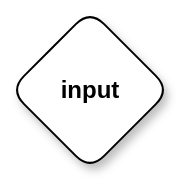 <mxfile version="21.6.8" type="device" pages="31">
  <diagram name="input gate" id="C4jyvQIFThiQjirVfPnj">
    <mxGraphModel dx="961" dy="774" grid="1" gridSize="10" guides="1" tooltips="1" connect="1" arrows="1" fold="1" page="1" pageScale="1" pageWidth="1100" pageHeight="850" math="0" shadow="0">
      <root>
        <mxCell id="0" />
        <mxCell id="1" parent="0" />
        <mxCell id="4kFuYpCzQc6MBX5XQwS9-1" value="input" style="rhombus;whiteSpace=wrap;html=1;rounded=1;fontStyle=1;glass=0;sketch=0;fontSize=12;points=[[0,0.5,0,0,0],[0.5,0,0,0,0],[0.5,1,0,0,0],[1,0.5,0,0,0]];shadow=1;" parent="1" vertex="1">
          <mxGeometry x="80" y="80" width="80" height="80" as="geometry" />
        </mxCell>
      </root>
    </mxGraphModel>
  </diagram>
  <diagram id="HvFLehKjoOY9Xbcp95X2" name="output gate">
    <mxGraphModel dx="961" dy="774" grid="1" gridSize="10" guides="1" tooltips="1" connect="1" arrows="1" fold="1" page="1" pageScale="1" pageWidth="1100" pageHeight="850" math="0" shadow="0">
      <root>
        <mxCell id="0" />
        <mxCell id="1" parent="0" />
        <mxCell id="Z8rkv5cHNNC_B8Id97pS-2" value="output" style="rhombus;whiteSpace=wrap;html=1;rounded=1;fillColor=#0050ef;fontColor=#ffffff;strokeColor=#001DBC;fontStyle=1;glass=0;sketch=0;fontSize=12;points=[[0,0.5,0,0,0],[0.5,0,0,0,0],[0.5,1,0,0,0],[1,0.5,0,0,0]];shadow=1;" parent="1" vertex="1">
          <mxGeometry x="80" y="80" width="80" height="80" as="geometry" />
        </mxCell>
      </root>
    </mxGraphModel>
  </diagram>
  <diagram id="DKH--4w8SMuSn8SqvVXp" name="bare component">
    <mxGraphModel dx="961" dy="798" grid="1" gridSize="10" guides="1" tooltips="1" connect="1" arrows="1" fold="1" page="1" pageScale="1" pageWidth="1100" pageHeight="850" math="0" shadow="0">
      <root>
        <mxCell id="0" />
        <mxCell id="1" parent="0" />
        <mxCell id="riIjIzcOnAu-EeuEu0tG-2" value="template name" style="rounded=1;whiteSpace=wrap;html=1;sketch=0;container=1;recursiveResize=0;verticalAlign=top;arcSize=6;fontStyle=1;autosize=0;points=[];absoluteArcSize=1;shadow=1;strokeColor=#001DBC;fillColor=#0050ef;fontColor=#ffffff;" vertex="1" parent="1">
          <mxGeometry x="80" y="80" width="134" height="87" as="geometry">
            <mxRectangle x="-98" y="-1230" width="99" height="26" as="alternateBounds" />
          </mxGeometry>
        </mxCell>
      </root>
    </mxGraphModel>
  </diagram>
  <diagram id="21iiuJqHdlsKcLpzwWDR" name="input port">
    <mxGraphModel dx="961" dy="798" grid="1" gridSize="10" guides="1" tooltips="1" connect="1" arrows="1" fold="1" page="1" pageScale="1" pageWidth="1100" pageHeight="850" math="0" shadow="0">
      <root>
        <mxCell id="0" />
        <mxCell id="1" parent="0" />
        <mxCell id="ZfYChvnp-G4V-I6JhWg3-1" value="input" style="rounded=1;whiteSpace=wrap;html=1;sketch=0;points=[[0,0.5,0,0,0],[1,0.5,0,0,0]];arcSize=50;" vertex="1" parent="1">
          <mxGeometry x="80" y="80" width="66" height="25" as="geometry" />
        </mxCell>
      </root>
    </mxGraphModel>
  </diagram>
  <diagram id="zKfoa-eHfPQnb5kUaZKw" name="output port">
    <mxGraphModel dx="961" dy="798" grid="1" gridSize="10" guides="1" tooltips="1" connect="1" arrows="1" fold="1" page="1" pageScale="1" pageWidth="1100" pageHeight="850" math="0" shadow="0">
      <root>
        <mxCell id="0" />
        <mxCell id="1" parent="0" />
        <mxCell id="LWrtW5-zSJzP1sDGH-76-2" value="output" style="rounded=1;whiteSpace=wrap;html=1;sketch=0;points=[[0,0.5,0,0,0],[1,0.5,0,0,0]];fillColor=#1ba1e2;fontColor=#ffffff;strokeColor=#006EAF;arcSize=50;" vertex="1" parent="1">
          <mxGeometry x="203" y="80" width="66" height="25" as="geometry" />
        </mxCell>
      </root>
    </mxGraphModel>
  </diagram>
  <diagram id="Cq7fRe73HG6ycsxYxR5m" name="connection">
    <mxGraphModel dx="961" dy="774" grid="1" gridSize="10" guides="1" tooltips="1" connect="1" arrows="1" fold="1" page="1" pageScale="1" pageWidth="1100" pageHeight="850" math="0" shadow="0">
      <root>
        <mxCell id="0" />
        <mxCell id="1" parent="0" />
        <mxCell id="8nNeKoGxQh4lTTYBOIv6-3" value="input" style="rounded=1;whiteSpace=wrap;html=1;sketch=0;points=[[0,0.5,0,0,0],[1,0.5,0,0,0]];arcSize=50;" parent="1" vertex="1">
          <mxGeometry x="200" y="70" width="66" height="25" as="geometry" />
        </mxCell>
        <mxCell id="8nNeKoGxQh4lTTYBOIv6-6" style="edgeStyle=orthogonalEdgeStyle;rounded=0;orthogonalLoop=1;jettySize=auto;html=1;exitX=1;exitY=0.5;exitDx=0;exitDy=0;exitPerimeter=0;entryX=0;entryY=0.5;entryDx=0;entryDy=0;entryPerimeter=0;" parent="1" source="8nNeKoGxQh4lTTYBOIv6-4" target="8nNeKoGxQh4lTTYBOIv6-3" edge="1">
          <mxGeometry relative="1" as="geometry" />
        </mxCell>
        <mxCell id="8nNeKoGxQh4lTTYBOIv6-4" value="output" style="rounded=1;whiteSpace=wrap;html=1;sketch=0;points=[[0,0.5,0,0,0],[1,0.5,0,0,0]];fillColor=#1ba1e2;fontColor=#ffffff;strokeColor=#006EAF;arcSize=50;" parent="1" vertex="1">
          <mxGeometry x="40" y="70" width="66" height="25" as="geometry" />
        </mxCell>
      </root>
    </mxGraphModel>
  </diagram>
  <diagram name="rounded line style" id="NNi_NruoeWvxzTBFoBPF">
    <mxGraphModel dx="961" dy="798" grid="1" gridSize="10" guides="1" tooltips="1" connect="1" arrows="1" fold="1" page="1" pageScale="1" pageWidth="1100" pageHeight="850" math="0" shadow="0">
      <root>
        <mxCell id="wH69bDXC8TaqufaJLRX0-0" />
        <mxCell id="wH69bDXC8TaqufaJLRX0-1" parent="wH69bDXC8TaqufaJLRX0-0" />
        <mxCell id="wH69bDXC8TaqufaJLRX0-2" value="input" style="rounded=1;whiteSpace=wrap;html=1;sketch=0;points=[[0,0.5,0,0,0],[1,0.5,0,0,0]];arcSize=50;" vertex="1" parent="wH69bDXC8TaqufaJLRX0-1">
          <mxGeometry x="200" y="150" width="66" height="25" as="geometry" />
        </mxCell>
        <mxCell id="wH69bDXC8TaqufaJLRX0-3" style="edgeStyle=orthogonalEdgeStyle;rounded=1;orthogonalLoop=1;jettySize=auto;html=1;exitX=1;exitY=0.5;exitDx=0;exitDy=0;exitPerimeter=0;entryX=0;entryY=0.5;entryDx=0;entryDy=0;entryPerimeter=0;" edge="1" parent="wH69bDXC8TaqufaJLRX0-1" source="wH69bDXC8TaqufaJLRX0-4" target="wH69bDXC8TaqufaJLRX0-2">
          <mxGeometry relative="1" as="geometry" />
        </mxCell>
        <mxCell id="wH69bDXC8TaqufaJLRX0-4" value="output" style="rounded=1;whiteSpace=wrap;html=1;sketch=0;points=[[0,0.5,0,0,0],[1,0.5,0,0,0]];fillColor=#1ba1e2;fontColor=#ffffff;strokeColor=#006EAF;arcSize=50;" vertex="1" parent="wH69bDXC8TaqufaJLRX0-1">
          <mxGeometry x="40" y="70" width="66" height="25" as="geometry" />
        </mxCell>
        <mxCell id="wH69bDXC8TaqufaJLRX0-5" value="use line style &#39;rounded&#39;&lt;br&gt;set as default style" style="rounded=0;whiteSpace=wrap;html=1;dashed=1;" vertex="1" parent="wH69bDXC8TaqufaJLRX0-1">
          <mxGeometry x="310" y="90" width="150" height="60" as="geometry" />
        </mxCell>
      </root>
    </mxGraphModel>
  </diagram>
  <diagram id="86dnT8NQhex_rJT6s14p" name="vsh component">
    <mxGraphModel dx="961" dy="798" grid="1" gridSize="10" guides="1" tooltips="1" connect="1" arrows="1" fold="1" page="1" pageScale="1" pageWidth="1100" pageHeight="850" math="0" shadow="0">
      <root>
        <mxCell id="0" />
        <mxCell id="1" parent="0" />
        <mxCell id="92IeIJsjYmJF3zDO6b8p-1" value="$ echo" style="rounded=1;whiteSpace=wrap;html=1;sketch=0;container=1;recursiveResize=0;verticalAlign=top;arcSize=6;fontStyle=1;autosize=0;points=[];absoluteArcSize=1;shadow=1;strokeColor=#001DBC;fillColor=#0050ef;fontColor=#ffffff;" vertex="1" parent="1">
          <mxGeometry x="80" y="130" width="130" height="110" as="geometry">
            <mxRectangle x="-98" y="-1230" width="99" height="26" as="alternateBounds" />
          </mxGeometry>
        </mxCell>
        <mxCell id="92IeIJsjYmJF3zDO6b8p-2" value="args" style="rounded=1;whiteSpace=wrap;html=1;sketch=0;points=[[0,0.5,0,0,0],[1,0.5,0,0,0]];arcSize=50;" vertex="1" parent="92IeIJsjYmJF3zDO6b8p-1">
          <mxGeometry x="-16.75" y="27.5" width="66" height="25" as="geometry" />
        </mxCell>
        <mxCell id="92IeIJsjYmJF3zDO6b8p-3" value="output" style="rounded=1;whiteSpace=wrap;html=1;sketch=0;points=[[0,0.5,0,0,0],[1,0.5,0,0,0]];fillColor=#1ba1e2;fontColor=#ffffff;strokeColor=#006EAF;arcSize=50;" vertex="1" parent="92IeIJsjYmJF3zDO6b8p-1">
          <mxGeometry x="84.75" y="27.5" width="66" height="25" as="geometry" />
        </mxCell>
        <mxCell id="92IeIJsjYmJF3zDO6b8p-4" value="error" style="rounded=1;whiteSpace=wrap;html=1;sketch=0;points=[[0,0.5,0,0,0],[1,0.5,0,0,0]];fillColor=#1ba1e2;fontColor=#ffffff;strokeColor=#006EAF;arcSize=50;" vertex="1" parent="92IeIJsjYmJF3zDO6b8p-1">
          <mxGeometry x="84.75" y="70" width="66" height="25" as="geometry" />
        </mxCell>
        <mxCell id="4BILSEZrwLp1H91DnB_t-1" value="$ grep &#39;abc&#39;" style="rounded=1;whiteSpace=wrap;html=1;sketch=0;container=1;recursiveResize=0;verticalAlign=top;arcSize=6;fontStyle=1;autosize=0;points=[];absoluteArcSize=1;shadow=1;strokeColor=#001DBC;fillColor=#0050ef;fontColor=#ffffff;" vertex="1" parent="1">
          <mxGeometry x="80" y="280" width="130" height="110" as="geometry">
            <mxRectangle x="-98" y="-1230" width="99" height="26" as="alternateBounds" />
          </mxGeometry>
        </mxCell>
        <mxCell id="4BILSEZrwLp1H91DnB_t-3" value="output" style="rounded=1;whiteSpace=wrap;html=1;sketch=0;points=[[0,0.5,0,0,0],[1,0.5,0,0,0]];fillColor=#1ba1e2;fontColor=#ffffff;strokeColor=#006EAF;arcSize=50;" vertex="1" parent="4BILSEZrwLp1H91DnB_t-1">
          <mxGeometry x="84.75" y="27.5" width="66" height="25" as="geometry" />
        </mxCell>
        <mxCell id="4BILSEZrwLp1H91DnB_t-4" value="error" style="rounded=1;whiteSpace=wrap;html=1;sketch=0;points=[[0,0.5,0,0,0],[1,0.5,0,0,0]];fillColor=#1ba1e2;fontColor=#ffffff;strokeColor=#006EAF;arcSize=50;" vertex="1" parent="4BILSEZrwLp1H91DnB_t-1">
          <mxGeometry x="84.75" y="70" width="66" height="25" as="geometry" />
        </mxCell>
        <mxCell id="4BILSEZrwLp1H91DnB_t-5" value="stdin" style="rounded=1;whiteSpace=wrap;html=1;sketch=0;points=[[0,0.5,0,0,0],[1,0.5,0,0,0]];arcSize=50;" vertex="1" parent="4BILSEZrwLp1H91DnB_t-1">
          <mxGeometry x="-16.75" y="70" width="66" height="25" as="geometry" />
        </mxCell>
        <mxCell id="4BILSEZrwLp1H91DnB_t-6" value="$ grep" style="rounded=1;whiteSpace=wrap;html=1;sketch=0;container=1;recursiveResize=0;verticalAlign=top;arcSize=6;fontStyle=1;autosize=0;points=[];absoluteArcSize=1;shadow=1;strokeColor=#001DBC;fillColor=#0050ef;fontColor=#ffffff;" vertex="1" parent="1">
          <mxGeometry x="80" y="440" width="130" height="110" as="geometry">
            <mxRectangle x="-98" y="-1230" width="99" height="26" as="alternateBounds" />
          </mxGeometry>
        </mxCell>
        <mxCell id="4BILSEZrwLp1H91DnB_t-7" value="args" style="rounded=1;whiteSpace=wrap;html=1;sketch=0;points=[[0,0.5,0,0,0],[1,0.5,0,0,0]];arcSize=50;" vertex="1" parent="4BILSEZrwLp1H91DnB_t-6">
          <mxGeometry x="-16.75" y="27.5" width="66" height="25" as="geometry" />
        </mxCell>
        <mxCell id="4BILSEZrwLp1H91DnB_t-8" value="output" style="rounded=1;whiteSpace=wrap;html=1;sketch=0;points=[[0,0.5,0,0,0],[1,0.5,0,0,0]];fillColor=#1ba1e2;fontColor=#ffffff;strokeColor=#006EAF;arcSize=50;" vertex="1" parent="4BILSEZrwLp1H91DnB_t-6">
          <mxGeometry x="84.75" y="27.5" width="66" height="25" as="geometry" />
        </mxCell>
        <mxCell id="4BILSEZrwLp1H91DnB_t-9" value="error" style="rounded=1;whiteSpace=wrap;html=1;sketch=0;points=[[0,0.5,0,0,0],[1,0.5,0,0,0]];fillColor=#1ba1e2;fontColor=#ffffff;strokeColor=#006EAF;arcSize=50;" vertex="1" parent="4BILSEZrwLp1H91DnB_t-6">
          <mxGeometry x="84.75" y="70" width="66" height="25" as="geometry" />
        </mxCell>
        <mxCell id="4BILSEZrwLp1H91DnB_t-10" value="stdin" style="rounded=1;whiteSpace=wrap;html=1;sketch=0;points=[[0,0.5,0,0,0],[1,0.5,0,0,0]];arcSize=50;" vertex="1" parent="4BILSEZrwLp1H91DnB_t-6">
          <mxGeometry x="-16.75" y="70" width="66" height="25" as="geometry" />
        </mxCell>
      </root>
    </mxGraphModel>
  </diagram>
  <diagram id="vF1cnyqzAF5lmlnXIFCi" name="opacity">
    <mxGraphModel dx="961" dy="798" grid="1" gridSize="10" guides="1" tooltips="1" connect="1" arrows="1" fold="1" page="1" pageScale="1" pageWidth="1100" pageHeight="850" math="0" shadow="0">
      <root>
        <mxCell id="0" />
        <mxCell id="1" parent="0" />
        <mxCell id="IGyfMKdghrdOrOC8h_jn-1" value="Echo" style="rounded=1;whiteSpace=wrap;html=1;sketch=0;container=1;recursiveResize=0;verticalAlign=top;arcSize=6;fontStyle=1;autosize=0;points=[];absoluteArcSize=1;shadow=1;strokeColor=#001DBC;fillColor=#0050ef;fontColor=#ffffff;opacity=30;textOpacity=30;" vertex="1" parent="1">
          <mxGeometry x="200" y="40" width="130" height="110" as="geometry">
            <mxRectangle x="-98" y="-1230" width="99" height="26" as="alternateBounds" />
          </mxGeometry>
        </mxCell>
        <mxCell id="IGyfMKdghrdOrOC8h_jn-2" value="input" style="rounded=1;whiteSpace=wrap;html=1;sketch=0;points=[[0,0.5,0,0,0],[1,0.5,0,0,0]];arcSize=50;opacity=30;textOpacity=30;" vertex="1" parent="IGyfMKdghrdOrOC8h_jn-1">
          <mxGeometry x="-16.75" y="27.5" width="66" height="25" as="geometry" />
        </mxCell>
        <mxCell id="IGyfMKdghrdOrOC8h_jn-3" value="output" style="rounded=1;whiteSpace=wrap;html=1;sketch=0;points=[[0,0.5,0,0,0],[1,0.5,0,0,0]];fillColor=#1ba1e2;fontColor=#ffffff;strokeColor=#006EAF;arcSize=50;opacity=30;textOpacity=30;" vertex="1" parent="IGyfMKdghrdOrOC8h_jn-1">
          <mxGeometry x="84.75" y="27.5" width="66" height="25" as="geometry" />
        </mxCell>
        <mxCell id="IGyfMKdghrdOrOC8h_jn-4" value="error" style="rounded=1;whiteSpace=wrap;html=1;sketch=0;points=[[0,0.5,0,0,0],[1,0.5,0,0,0]];fillColor=#1ba1e2;fontColor=#ffffff;strokeColor=#006EAF;arcSize=50;opacity=30;textOpacity=30;" vertex="1" parent="IGyfMKdghrdOrOC8h_jn-1">
          <mxGeometry x="84.75" y="70" width="66" height="25" as="geometry" />
        </mxCell>
        <mxCell id="IGyfMKdghrdOrOC8h_jn-5" value="30% opacity &#39;style&#39;&lt;br&gt;30% opacity &#39;text&#39;" style="rounded=0;whiteSpace=wrap;html=1;dashed=1;" vertex="1" parent="1">
          <mxGeometry x="480" y="40" width="120" height="60" as="geometry" />
        </mxCell>
        <mxCell id="vrj0FGJVZkUPyjBdTeHT-1" value="input" style="rounded=1;whiteSpace=wrap;html=1;sketch=0;points=[[0,0.5,0,0,0],[1,0.5,0,0,0]];arcSize=50;" vertex="1" parent="1">
          <mxGeometry x="360" y="230" width="66" height="25" as="geometry" />
        </mxCell>
        <mxCell id="vrj0FGJVZkUPyjBdTeHT-2" style="edgeStyle=orthogonalEdgeStyle;rounded=0;orthogonalLoop=1;jettySize=auto;html=1;exitX=1;exitY=0.5;exitDx=0;exitDy=0;exitPerimeter=0;entryX=0;entryY=0.5;entryDx=0;entryDy=0;entryPerimeter=0;opacity=30;" edge="1" parent="1" source="vrj0FGJVZkUPyjBdTeHT-3" target="vrj0FGJVZkUPyjBdTeHT-1">
          <mxGeometry relative="1" as="geometry" />
        </mxCell>
        <mxCell id="vrj0FGJVZkUPyjBdTeHT-3" value="output" style="rounded=1;whiteSpace=wrap;html=1;sketch=0;points=[[0,0.5,0,0,0],[1,0.5,0,0,0]];fillColor=#1ba1e2;fontColor=#ffffff;strokeColor=#006EAF;arcSize=50;" vertex="1" parent="1">
          <mxGeometry x="200" y="230" width="66" height="25" as="geometry" />
        </mxCell>
        <mxCell id="vrj0FGJVZkUPyjBdTeHT-4" value="30% opacity &#39;style&#39; for arrow" style="rounded=0;whiteSpace=wrap;html=1;dashed=1;" vertex="1" parent="1">
          <mxGeometry x="480" y="212.5" width="160" height="60" as="geometry" />
        </mxCell>
      </root>
    </mxGraphModel>
  </diagram>
  <diagram id="yOI4RNOtWmbsgg_D5uRA" name="line style">
    <mxGraphModel dx="961" dy="798" grid="1" gridSize="10" guides="1" tooltips="1" connect="1" arrows="1" fold="1" page="1" pageScale="1" pageWidth="1100" pageHeight="850" math="0" shadow="0">
      <root>
        <mxCell id="0" />
        <mxCell id="1" parent="0" />
        <mxCell id="YScoib4gjG1FRUWVBJvA-1" value="input" style="rounded=1;whiteSpace=wrap;html=1;sketch=0;points=[[0,0.5,0,0,0],[1,0.5,0,0,0]];arcSize=50;" vertex="1" parent="1">
          <mxGeometry x="240" y="40" width="66" height="25" as="geometry" />
        </mxCell>
        <mxCell id="YScoib4gjG1FRUWVBJvA-2" style="edgeStyle=orthogonalEdgeStyle;rounded=0;orthogonalLoop=1;jettySize=auto;html=1;exitX=1;exitY=0.5;exitDx=0;exitDy=0;exitPerimeter=0;entryX=0;entryY=0.5;entryDx=0;entryDy=0;entryPerimeter=0;strokeWidth=1;" edge="1" parent="1" source="YScoib4gjG1FRUWVBJvA-3" target="YScoib4gjG1FRUWVBJvA-1">
          <mxGeometry relative="1" as="geometry" />
        </mxCell>
        <mxCell id="YScoib4gjG1FRUWVBJvA-3" value="output" style="rounded=1;whiteSpace=wrap;html=1;sketch=0;points=[[0,0.5,0,0,0],[1,0.5,0,0,0]];fillColor=#1ba1e2;fontColor=#ffffff;strokeColor=#006EAF;arcSize=50;" vertex="1" parent="1">
          <mxGeometry x="80" y="40" width="66" height="25" as="geometry" />
        </mxCell>
        <mxCell id="YScoib4gjG1FRUWVBJvA-4" value="input" style="rounded=1;whiteSpace=wrap;html=1;sketch=0;points=[[0,0.5,0,0,0],[1,0.5,0,0,0]];arcSize=50;" vertex="1" parent="1">
          <mxGeometry x="240" y="150" width="66" height="25" as="geometry" />
        </mxCell>
        <mxCell id="YScoib4gjG1FRUWVBJvA-5" style="edgeStyle=orthogonalEdgeStyle;rounded=0;orthogonalLoop=1;jettySize=auto;html=1;exitX=1;exitY=0.5;exitDx=0;exitDy=0;exitPerimeter=0;entryX=0;entryY=0.5;entryDx=0;entryDy=0;entryPerimeter=0;dashed=1;" edge="1" parent="1" source="YScoib4gjG1FRUWVBJvA-6" target="YScoib4gjG1FRUWVBJvA-4">
          <mxGeometry relative="1" as="geometry" />
        </mxCell>
        <mxCell id="YScoib4gjG1FRUWVBJvA-6" value="output" style="rounded=1;whiteSpace=wrap;html=1;sketch=0;points=[[0,0.5,0,0,0],[1,0.5,0,0,0]];fillColor=#1ba1e2;fontColor=#ffffff;strokeColor=#006EAF;arcSize=50;" vertex="1" parent="1">
          <mxGeometry x="80" y="150" width="66" height="25" as="geometry" />
        </mxCell>
        <mxCell id="YScoib4gjG1FRUWVBJvA-7" value="100% opacity &#39;style&#39; for arrow&lt;br&gt;1pt line thickness &#39;style&#39; for arrow&lt;br&gt;solid &#39;style&#39; for arrow" style="rounded=0;whiteSpace=wrap;html=1;dashed=1;" vertex="1" parent="1">
          <mxGeometry x="400" y="22.5" width="190" height="60" as="geometry" />
        </mxCell>
        <mxCell id="YScoib4gjG1FRUWVBJvA-9" value="100% opacity &#39;style&#39; for arrow&lt;br&gt;1pt line thickness &#39;style&#39; for arrow&lt;br&gt;dashed (1) &#39;style&#39; for arrow" style="rounded=0;whiteSpace=wrap;html=1;dashed=1;" vertex="1" parent="1">
          <mxGeometry x="400" y="140" width="190" height="60" as="geometry" />
        </mxCell>
      </root>
    </mxGraphModel>
  </diagram>
  <diagram id="bgheYNrPt_mlUrASosDG" name="line thickness">
    <mxGraphModel dx="961" dy="798" grid="1" gridSize="10" guides="1" tooltips="1" connect="1" arrows="1" fold="1" page="1" pageScale="1" pageWidth="1100" pageHeight="850" math="0" shadow="0">
      <root>
        <mxCell id="0" />
        <mxCell id="1" parent="0" />
        <mxCell id="8F0mBNyxUbc0un2FHlES-1" value="input" style="rounded=1;whiteSpace=wrap;html=1;sketch=0;points=[[0,0.5,0,0,0],[1,0.5,0,0,0]];arcSize=50;" vertex="1" parent="1">
          <mxGeometry x="240" y="40" width="66" height="25" as="geometry" />
        </mxCell>
        <mxCell id="8F0mBNyxUbc0un2FHlES-2" style="edgeStyle=orthogonalEdgeStyle;rounded=0;orthogonalLoop=1;jettySize=auto;html=1;exitX=1;exitY=0.5;exitDx=0;exitDy=0;exitPerimeter=0;entryX=0;entryY=0.5;entryDx=0;entryDy=0;entryPerimeter=0;strokeWidth=2;" edge="1" parent="1" source="8F0mBNyxUbc0un2FHlES-3" target="8F0mBNyxUbc0un2FHlES-1">
          <mxGeometry relative="1" as="geometry" />
        </mxCell>
        <mxCell id="8F0mBNyxUbc0un2FHlES-3" value="output" style="rounded=1;whiteSpace=wrap;html=1;sketch=0;points=[[0,0.5,0,0,0],[1,0.5,0,0,0]];fillColor=#1ba1e2;fontColor=#ffffff;strokeColor=#006EAF;arcSize=50;" vertex="1" parent="1">
          <mxGeometry x="80" y="40" width="66" height="25" as="geometry" />
        </mxCell>
        <mxCell id="8F0mBNyxUbc0un2FHlES-4" value="input" style="rounded=1;whiteSpace=wrap;html=1;sketch=0;points=[[0,0.5,0,0,0],[1,0.5,0,0,0]];arcSize=50;" vertex="1" parent="1">
          <mxGeometry x="240" y="150" width="66" height="25" as="geometry" />
        </mxCell>
        <mxCell id="8F0mBNyxUbc0un2FHlES-5" style="edgeStyle=orthogonalEdgeStyle;rounded=0;orthogonalLoop=1;jettySize=auto;html=1;exitX=1;exitY=0.5;exitDx=0;exitDy=0;exitPerimeter=0;entryX=0;entryY=0.5;entryDx=0;entryDy=0;entryPerimeter=0;opacity=30;" edge="1" parent="1" source="8F0mBNyxUbc0un2FHlES-6" target="8F0mBNyxUbc0un2FHlES-4">
          <mxGeometry relative="1" as="geometry" />
        </mxCell>
        <mxCell id="8F0mBNyxUbc0un2FHlES-6" value="output" style="rounded=1;whiteSpace=wrap;html=1;sketch=0;points=[[0,0.5,0,0,0],[1,0.5,0,0,0]];fillColor=#1ba1e2;fontColor=#ffffff;strokeColor=#006EAF;arcSize=50;" vertex="1" parent="1">
          <mxGeometry x="80" y="150" width="66" height="25" as="geometry" />
        </mxCell>
        <mxCell id="rfV_7GHC5YtqiHsxXcp1-1" value="100% opacity &#39;style&#39; for arrow&lt;br&gt;2pt line thickness &#39;style&#39; for arrow" style="rounded=0;whiteSpace=wrap;html=1;dashed=1;" vertex="1" parent="1">
          <mxGeometry x="400" y="22.5" width="190" height="60" as="geometry" />
        </mxCell>
        <mxCell id="rfV_7GHC5YtqiHsxXcp1-3" value="30% opacity &#39;style&#39; for arrow&lt;br&gt;1pt line thickness &#39;style&#39; for arrow" style="rounded=0;whiteSpace=wrap;html=1;dashed=1;" vertex="1" parent="1">
          <mxGeometry x="400" y="130" width="190" height="60" as="geometry" />
        </mxCell>
      </root>
    </mxGraphModel>
  </diagram>
  <diagram id="ciZLbghhYJX3NXPzPJBW" name="down">
    <mxGraphModel dx="961" dy="798" grid="1" gridSize="10" guides="1" tooltips="1" connect="1" arrows="1" fold="1" page="1" pageScale="1" pageWidth="1100" pageHeight="850" math="0" shadow="0">
      <root>
        <mxCell id="0" />
        <mxCell id="1" parent="0" />
        <mxCell id="rdUniGJ8a_rVaTzgwVpw-7" style="edgeStyle=orthogonalEdgeStyle;rounded=0;orthogonalLoop=1;jettySize=auto;html=1;exitX=1;exitY=0.5;exitDx=0;exitDy=0;exitPerimeter=0;" edge="1" parent="1" source="rdUniGJ8a_rVaTzgwVpw-1" target="rdUniGJ8a_rVaTzgwVpw-4">
          <mxGeometry relative="1" as="geometry" />
        </mxCell>
        <mxCell id="rdUniGJ8a_rVaTzgwVpw-1" value="input" style="rhombus;whiteSpace=wrap;html=1;rounded=1;fontStyle=1;glass=0;sketch=0;fontSize=12;points=[[0,0.5,0,0,0],[0.5,0,0,0,0],[0.5,1,0,0,0],[1,0.5,0,0,0]];shadow=1;" vertex="1" parent="1">
          <mxGeometry x="80" y="80" width="80" height="80" as="geometry" />
        </mxCell>
        <mxCell id="rdUniGJ8a_rVaTzgwVpw-3" value="name" style="rounded=1;whiteSpace=wrap;html=1;sketch=0;container=1;recursiveResize=0;verticalAlign=top;arcSize=6;fontStyle=1;autosize=0;points=[];absoluteArcSize=1;shadow=1;strokeColor=#001DBC;fillColor=#0050ef;fontColor=#ffffff;opacity=30;textOpacity=30;" vertex="1" parent="1">
          <mxGeometry x="240" y="80" width="130" height="110" as="geometry">
            <mxRectangle x="-98" y="-1230" width="99" height="26" as="alternateBounds" />
          </mxGeometry>
        </mxCell>
        <mxCell id="rdUniGJ8a_rVaTzgwVpw-4" value="input" style="rounded=1;whiteSpace=wrap;html=1;sketch=0;points=[[0,0.5,0,0,0],[1,0.5,0,0,0]];arcSize=50;" vertex="1" parent="rdUniGJ8a_rVaTzgwVpw-3">
          <mxGeometry x="-16.75" y="27.5" width="66" height="25" as="geometry" />
        </mxCell>
        <mxCell id="rdUniGJ8a_rVaTzgwVpw-8" value="arrow from input door of Container to input port of child" style="rounded=0;whiteSpace=wrap;html=1;dashed=1;" vertex="1" parent="1">
          <mxGeometry x="120" y="240" width="170" height="60" as="geometry" />
        </mxCell>
      </root>
    </mxGraphModel>
  </diagram>
  <diagram id="m0gR_e5P5Qe_3KKTLJef" name="up">
    <mxGraphModel dx="961" dy="798" grid="1" gridSize="10" guides="1" tooltips="1" connect="1" arrows="1" fold="1" page="1" pageScale="1" pageWidth="1100" pageHeight="850" math="0" shadow="0">
      <root>
        <mxCell id="0" />
        <mxCell id="1" parent="0" />
        <mxCell id="8eh5LeOkbAdGGH1z3z6H-3" value="name" style="rounded=1;whiteSpace=wrap;html=1;sketch=0;container=1;recursiveResize=0;verticalAlign=top;arcSize=6;fontStyle=1;autosize=0;points=[];absoluteArcSize=1;shadow=1;strokeColor=#001DBC;fillColor=#0050ef;fontColor=#ffffff;opacity=30;textOpacity=30;" vertex="1" parent="1">
          <mxGeometry x="240" y="80" width="140" height="110" as="geometry">
            <mxRectangle x="-98" y="-1230" width="99" height="26" as="alternateBounds" />
          </mxGeometry>
        </mxCell>
        <mxCell id="8eh5LeOkbAdGGH1z3z6H-9" value="output" style="rounded=1;whiteSpace=wrap;html=1;sketch=0;points=[[0,0.5,0,0,0],[1,0.5,0,0,0]];fillColor=#1ba1e2;fontColor=#ffffff;strokeColor=#006EAF;arcSize=50;" vertex="1" parent="8eh5LeOkbAdGGH1z3z6H-3">
          <mxGeometry x="90" y="27.5" width="66" height="25" as="geometry" />
        </mxCell>
        <mxCell id="8eh5LeOkbAdGGH1z3z6H-5" value="arrow from output port of child to output door of Container" style="rounded=0;whiteSpace=wrap;html=1;dashed=1;" vertex="1" parent="1">
          <mxGeometry x="120" y="240" width="170" height="60" as="geometry" />
        </mxCell>
        <mxCell id="8eh5LeOkbAdGGH1z3z6H-7" value="output" style="rhombus;whiteSpace=wrap;html=1;rounded=1;fillColor=#0050ef;fontColor=#ffffff;strokeColor=#001DBC;fontStyle=1;glass=0;sketch=0;fontSize=12;points=[[0,0.5,0,0,0],[0.5,0,0,0,0],[0.5,1,0,0,0],[1,0.5,0,0,0]];shadow=1;" vertex="1" parent="1">
          <mxGeometry x="480" y="80" width="80" height="80" as="geometry" />
        </mxCell>
        <mxCell id="8eh5LeOkbAdGGH1z3z6H-11" style="edgeStyle=orthogonalEdgeStyle;rounded=0;orthogonalLoop=1;jettySize=auto;html=1;exitX=1;exitY=0.5;exitDx=0;exitDy=0;exitPerimeter=0;entryX=0;entryY=0.5;entryDx=0;entryDy=0;entryPerimeter=0;" edge="1" parent="1" source="8eh5LeOkbAdGGH1z3z6H-9" target="8eh5LeOkbAdGGH1z3z6H-7">
          <mxGeometry relative="1" as="geometry" />
        </mxCell>
      </root>
    </mxGraphModel>
  </diagram>
  <diagram id="IqsAzJ66mBXJiJ-O0o6k" name="across">
    <mxGraphModel dx="961" dy="798" grid="1" gridSize="10" guides="1" tooltips="1" connect="1" arrows="1" fold="1" page="1" pageScale="1" pageWidth="1100" pageHeight="850" math="0" shadow="0">
      <root>
        <mxCell id="0" />
        <mxCell id="1" parent="0" />
        <mxCell id="YWBrf_mGQjIAwkeqFjEW-1" value="name" style="rounded=1;whiteSpace=wrap;html=1;sketch=0;container=1;recursiveResize=0;verticalAlign=top;arcSize=6;fontStyle=1;autosize=0;points=[];absoluteArcSize=1;shadow=1;strokeColor=#001DBC;fillColor=#0050ef;fontColor=#ffffff;opacity=30;textOpacity=30;" vertex="1" parent="1">
          <mxGeometry x="40" y="80" width="140" height="110" as="geometry">
            <mxRectangle x="-98" y="-1230" width="99" height="26" as="alternateBounds" />
          </mxGeometry>
        </mxCell>
        <mxCell id="YWBrf_mGQjIAwkeqFjEW-2" value="output" style="rounded=1;whiteSpace=wrap;html=1;sketch=0;points=[[0,0.5,0,0,0],[1,0.5,0,0,0]];fillColor=#1ba1e2;fontColor=#ffffff;strokeColor=#006EAF;arcSize=50;" vertex="1" parent="YWBrf_mGQjIAwkeqFjEW-1">
          <mxGeometry x="90" y="27.5" width="66" height="25" as="geometry" />
        </mxCell>
        <mxCell id="YWBrf_mGQjIAwkeqFjEW-3" value="arrow from output port of child to input port of child" style="rounded=0;whiteSpace=wrap;html=1;dashed=1;" vertex="1" parent="1">
          <mxGeometry x="130" y="240" width="170" height="60" as="geometry" />
        </mxCell>
        <mxCell id="YWBrf_mGQjIAwkeqFjEW-6" value="name" style="rounded=1;whiteSpace=wrap;html=1;sketch=0;container=1;recursiveResize=0;verticalAlign=top;arcSize=6;fontStyle=1;autosize=0;points=[];absoluteArcSize=1;shadow=1;strokeColor=#001DBC;fillColor=#0050ef;fontColor=#ffffff;opacity=30;textOpacity=30;" vertex="1" parent="1">
          <mxGeometry x="320" y="80" width="130" height="110" as="geometry">
            <mxRectangle x="-98" y="-1230" width="99" height="26" as="alternateBounds" />
          </mxGeometry>
        </mxCell>
        <mxCell id="YWBrf_mGQjIAwkeqFjEW-7" value="input" style="rounded=1;whiteSpace=wrap;html=1;sketch=0;points=[[0,0.5,0,0,0],[1,0.5,0,0,0]];arcSize=50;" vertex="1" parent="YWBrf_mGQjIAwkeqFjEW-6">
          <mxGeometry x="-16.75" y="27.5" width="66" height="25" as="geometry" />
        </mxCell>
        <mxCell id="YWBrf_mGQjIAwkeqFjEW-10" style="edgeStyle=orthogonalEdgeStyle;rounded=0;orthogonalLoop=1;jettySize=auto;html=1;exitX=1;exitY=0.5;exitDx=0;exitDy=0;exitPerimeter=0;entryX=0;entryY=0.5;entryDx=0;entryDy=0;entryPerimeter=0;" edge="1" parent="1" source="YWBrf_mGQjIAwkeqFjEW-2" target="YWBrf_mGQjIAwkeqFjEW-7">
          <mxGeometry relative="1" as="geometry" />
        </mxCell>
      </root>
    </mxGraphModel>
  </diagram>
  <diagram id="hK66YqJPCsh4dJMaEC-z" name="through">
    <mxGraphModel dx="961" dy="798" grid="1" gridSize="10" guides="1" tooltips="1" connect="1" arrows="1" fold="1" page="1" pageScale="1" pageWidth="1100" pageHeight="850" math="0" shadow="0">
      <root>
        <mxCell id="0" />
        <mxCell id="1" parent="0" />
        <mxCell id="5Dwu8MYybq_gRfHEFHpr-3" style="edgeStyle=orthogonalEdgeStyle;rounded=0;orthogonalLoop=1;jettySize=auto;html=1;exitX=1;exitY=0.5;exitDx=0;exitDy=0;exitPerimeter=0;entryX=0;entryY=0.5;entryDx=0;entryDy=0;entryPerimeter=0;" edge="1" parent="1" source="5Dwu8MYybq_gRfHEFHpr-1" target="5Dwu8MYybq_gRfHEFHpr-2">
          <mxGeometry relative="1" as="geometry" />
        </mxCell>
        <mxCell id="5Dwu8MYybq_gRfHEFHpr-1" value="input" style="rhombus;whiteSpace=wrap;html=1;rounded=1;fontStyle=1;glass=0;sketch=0;fontSize=12;points=[[0,0.5,0,0,0],[0.5,0,0,0,0],[0.5,1,0,0,0],[1,0.5,0,0,0]];shadow=1;" vertex="1" parent="1">
          <mxGeometry x="80" y="80" width="80" height="80" as="geometry" />
        </mxCell>
        <mxCell id="5Dwu8MYybq_gRfHEFHpr-2" value="output" style="rhombus;whiteSpace=wrap;html=1;rounded=1;fillColor=#0050ef;fontColor=#ffffff;strokeColor=#001DBC;fontStyle=1;glass=0;sketch=0;fontSize=12;points=[[0,0.5,0,0,0],[0.5,0,0,0,0],[0.5,1,0,0,0],[1,0.5,0,0,0]];shadow=1;" vertex="1" parent="1">
          <mxGeometry x="374" y="80" width="80" height="80" as="geometry" />
        </mxCell>
        <mxCell id="dkBiBmR9yKgTstHabnp5-1" value="arrow from input door of Container to output door of the same Container" style="rounded=0;whiteSpace=wrap;html=1;dashed=1;" vertex="1" parent="1">
          <mxGeometry x="180" y="200" width="170" height="60" as="geometry" />
        </mxCell>
      </root>
    </mxGraphModel>
  </diagram>
  <diagram name="feedback" id="_1CMS_jymc5Ezi2eLatQ">
    <mxGraphModel dx="961" dy="774" grid="1" gridSize="10" guides="1" tooltips="1" connect="1" arrows="1" fold="1" page="1" pageScale="1" pageWidth="1100" pageHeight="850" math="0" shadow="0">
      <root>
        <mxCell id="WnwJLZYZxdm6hgG9cqL7-0" />
        <mxCell id="WnwJLZYZxdm6hgG9cqL7-1" parent="WnwJLZYZxdm6hgG9cqL7-0" />
        <mxCell id="WnwJLZYZxdm6hgG9cqL7-4" value="arrow back to component (direct)" style="rounded=0;whiteSpace=wrap;html=1;dashed=1;" parent="WnwJLZYZxdm6hgG9cqL7-1" vertex="1">
          <mxGeometry x="560" y="330" width="170" height="60" as="geometry" />
        </mxCell>
        <mxCell id="5rO-kVtDLQylh_9gL1_l-0" value="name" style="rounded=1;whiteSpace=wrap;html=1;sketch=0;container=1;recursiveResize=0;verticalAlign=top;arcSize=6;fontStyle=1;autosize=0;points=[];absoluteArcSize=1;shadow=1;strokeColor=#001DBC;fillColor=#0050ef;fontColor=#ffffff;" parent="WnwJLZYZxdm6hgG9cqL7-1" vertex="1">
          <mxGeometry x="120" y="360" width="130" height="110" as="geometry">
            <mxRectangle x="-98" y="-1230" width="99" height="26" as="alternateBounds" />
          </mxGeometry>
        </mxCell>
        <mxCell id="5rO-kVtDLQylh_9gL1_l-1" value="input" style="rounded=1;whiteSpace=wrap;html=1;sketch=0;points=[[0,0.5,0,0,0],[1,0.5,0,0,0]];arcSize=50;" parent="5rO-kVtDLQylh_9gL1_l-0" vertex="1">
          <mxGeometry x="-16.75" y="27.5" width="66" height="25" as="geometry" />
        </mxCell>
        <mxCell id="5rO-kVtDLQylh_9gL1_l-10" style="edgeStyle=orthogonalEdgeStyle;rounded=1;orthogonalLoop=1;jettySize=auto;html=1;exitX=1;exitY=0.5;exitDx=0;exitDy=0;exitPerimeter=0;entryX=0;entryY=0.5;entryDx=0;entryDy=0;entryPerimeter=0;" parent="5rO-kVtDLQylh_9gL1_l-0" source="5rO-kVtDLQylh_9gL1_l-2" target="5rO-kVtDLQylh_9gL1_l-1" edge="1">
          <mxGeometry relative="1" as="geometry">
            <Array as="points">
              <mxPoint x="171" y="40" />
              <mxPoint x="171" y="-40" />
              <mxPoint x="-37" y="-40" />
              <mxPoint x="-37" y="40" />
            </Array>
          </mxGeometry>
        </mxCell>
        <mxCell id="5rO-kVtDLQylh_9gL1_l-2" value="output" style="rounded=1;whiteSpace=wrap;html=1;sketch=0;points=[[0,0.5,0,0,0],[1,0.5,0,0,0]];fillColor=#1ba1e2;fontColor=#ffffff;strokeColor=#006EAF;arcSize=50;" parent="5rO-kVtDLQylh_9gL1_l-0" vertex="1">
          <mxGeometry x="84.75" y="27.5" width="66" height="25" as="geometry" />
        </mxCell>
        <mxCell id="5rO-kVtDLQylh_9gL1_l-4" value="name" style="rounded=1;whiteSpace=wrap;html=1;sketch=0;container=1;recursiveResize=0;verticalAlign=top;arcSize=6;fontStyle=1;autosize=0;points=[];absoluteArcSize=1;shadow=1;strokeColor=#001DBC;fillColor=#0050ef;fontColor=#ffffff;" parent="WnwJLZYZxdm6hgG9cqL7-1" vertex="1">
          <mxGeometry x="120" y="560" width="130" height="110" as="geometry">
            <mxRectangle x="-98" y="-1230" width="99" height="26" as="alternateBounds" />
          </mxGeometry>
        </mxCell>
        <mxCell id="5rO-kVtDLQylh_9gL1_l-5" value="input" style="rounded=1;whiteSpace=wrap;html=1;sketch=0;points=[[0,0.5,0,0,0],[1,0.5,0,0,0]];arcSize=50;" parent="5rO-kVtDLQylh_9gL1_l-4" vertex="1">
          <mxGeometry x="-16.75" y="27.5" width="66" height="25" as="geometry" />
        </mxCell>
        <mxCell id="5rO-kVtDLQylh_9gL1_l-6" value="output" style="rounded=1;whiteSpace=wrap;html=1;sketch=0;points=[[0,0.5,0,0,0],[1,0.5,0,0,0]];fillColor=#1ba1e2;fontColor=#ffffff;strokeColor=#006EAF;arcSize=50;" parent="5rO-kVtDLQylh_9gL1_l-4" vertex="1">
          <mxGeometry x="84.75" y="27.5" width="66" height="25" as="geometry" />
        </mxCell>
        <mxCell id="5rO-kVtDLQylh_9gL1_l-7" value="name" style="rounded=1;whiteSpace=wrap;html=1;sketch=0;container=1;recursiveResize=0;verticalAlign=top;arcSize=6;fontStyle=1;autosize=0;points=[];absoluteArcSize=1;shadow=1;strokeColor=#001DBC;fillColor=#0050ef;fontColor=#ffffff;" parent="WnwJLZYZxdm6hgG9cqL7-1" vertex="1">
          <mxGeometry x="360" y="560" width="130" height="110" as="geometry">
            <mxRectangle x="-98" y="-1230" width="99" height="26" as="alternateBounds" />
          </mxGeometry>
        </mxCell>
        <mxCell id="5rO-kVtDLQylh_9gL1_l-8" value="input" style="rounded=1;whiteSpace=wrap;html=1;sketch=0;points=[[0,0.5,0,0,0],[1,0.5,0,0,0]];arcSize=50;" parent="5rO-kVtDLQylh_9gL1_l-7" vertex="1">
          <mxGeometry x="-16.75" y="27.5" width="66" height="25" as="geometry" />
        </mxCell>
        <mxCell id="5rO-kVtDLQylh_9gL1_l-9" value="output" style="rounded=1;whiteSpace=wrap;html=1;sketch=0;points=[[0,0.5,0,0,0],[1,0.5,0,0,0]];fillColor=#1ba1e2;fontColor=#ffffff;strokeColor=#006EAF;arcSize=50;" parent="5rO-kVtDLQylh_9gL1_l-7" vertex="1">
          <mxGeometry x="84.75" y="27.5" width="66" height="25" as="geometry" />
        </mxCell>
        <mxCell id="Hv2vfYb3dpPe1DWxFQDY-0" style="edgeStyle=orthogonalEdgeStyle;rounded=1;orthogonalLoop=1;jettySize=auto;html=1;exitX=1;exitY=0.5;exitDx=0;exitDy=0;exitPerimeter=0;entryX=0;entryY=0.5;entryDx=0;entryDy=0;entryPerimeter=0;" parent="WnwJLZYZxdm6hgG9cqL7-1" source="5rO-kVtDLQylh_9gL1_l-9" target="5rO-kVtDLQylh_9gL1_l-5" edge="1">
          <mxGeometry relative="1" as="geometry">
            <Array as="points">
              <mxPoint x="531" y="600" />
              <mxPoint x="531" y="520" />
              <mxPoint x="83" y="520" />
              <mxPoint x="83" y="600" />
            </Array>
          </mxGeometry>
        </mxCell>
        <mxCell id="Hv2vfYb3dpPe1DWxFQDY-1" style="edgeStyle=orthogonalEdgeStyle;rounded=0;orthogonalLoop=1;jettySize=auto;html=1;exitX=1;exitY=0.5;exitDx=0;exitDy=0;exitPerimeter=0;entryX=0;entryY=0.5;entryDx=0;entryDy=0;entryPerimeter=0;" parent="WnwJLZYZxdm6hgG9cqL7-1" source="5rO-kVtDLQylh_9gL1_l-6" target="5rO-kVtDLQylh_9gL1_l-8" edge="1">
          <mxGeometry relative="1" as="geometry" />
        </mxCell>
        <mxCell id="Hv2vfYb3dpPe1DWxFQDY-2" value="arrow back to component (indirect)" style="rounded=0;whiteSpace=wrap;html=1;dashed=1;" parent="WnwJLZYZxdm6hgG9cqL7-1" vertex="1">
          <mxGeometry x="560" y="570" width="170" height="60" as="geometry" />
        </mxCell>
        <mxCell id="Hv2vfYb3dpPe1DWxFQDY-3" value="this is &lt;i&gt;NOT&lt;/i&gt; recursion - there is a &quot;propagation delay&quot; due to message queing" style="rounded=0;whiteSpace=wrap;html=1;dashed=1;" parent="WnwJLZYZxdm6hgG9cqL7-1" vertex="1">
          <mxGeometry x="280" y="200" width="170" height="60" as="geometry" />
        </mxCell>
        <mxCell id="Hv2vfYb3dpPe1DWxFQDY-4" value="ie. if a component A outputs X and feeds it back to its own input, then X will not arrive instantaneously, but will arrive &quot;at the next step&quot;" style="rounded=0;whiteSpace=wrap;html=1;dashed=1;" parent="WnwJLZYZxdm6hgG9cqL7-1" vertex="1">
          <mxGeometry x="480" y="200" width="200" height="60" as="geometry" />
        </mxCell>
      </root>
    </mxGraphModel>
  </diagram>
  <diagram id="M_cFhO7vJESms-DunipG" name="kickoff inject">
    <mxGraphModel dx="961" dy="774" grid="1" gridSize="10" guides="1" tooltips="1" connect="1" arrows="1" fold="1" page="1" pageScale="1" pageWidth="1100" pageHeight="850" math="0" shadow="0">
      <root>
        <mxCell id="0" />
        <mxCell id="1" parent="0" />
        <mxCell id="CvAxeI5IZFUGbS7t0WOi-1" style="edgeStyle=orthogonalEdgeStyle;rounded=0;orthogonalLoop=1;jettySize=auto;html=1;exitX=1;exitY=0.5;exitDx=0;exitDy=0;exitPerimeter=0;" parent="1" source="CvAxeI5IZFUGbS7t0WOi-2" target="CvAxeI5IZFUGbS7t0WOi-4" edge="1">
          <mxGeometry relative="1" as="geometry" />
        </mxCell>
        <mxCell id="CvAxeI5IZFUGbS7t0WOi-2" value="input" style="rhombus;whiteSpace=wrap;html=1;rounded=1;fontStyle=1;glass=0;sketch=0;fontSize=12;points=[[0,0.5,0,0,0],[0.5,0,0,0,0],[0.5,1,0,0,0],[1,0.5,0,0,0]];shadow=1;" parent="1" vertex="1">
          <mxGeometry x="240" y="80" width="80" height="80" as="geometry" />
        </mxCell>
        <mxCell id="CvAxeI5IZFUGbS7t0WOi-3" value="name" style="rounded=1;whiteSpace=wrap;html=1;sketch=0;container=1;recursiveResize=0;verticalAlign=top;arcSize=6;fontStyle=1;autosize=0;points=[];absoluteArcSize=1;shadow=1;strokeColor=#001DBC;fillColor=#0050ef;fontColor=#ffffff;opacity=30;textOpacity=30;" parent="1" vertex="1">
          <mxGeometry x="400" y="80" width="130" height="110" as="geometry">
            <mxRectangle x="-98" y="-1230" width="99" height="26" as="alternateBounds" />
          </mxGeometry>
        </mxCell>
        <mxCell id="CvAxeI5IZFUGbS7t0WOi-4" value="input" style="rounded=1;whiteSpace=wrap;html=1;sketch=0;points=[[0,0.5,0,0,0],[1,0.5,0,0,0]];arcSize=50;" parent="CvAxeI5IZFUGbS7t0WOi-3" vertex="1">
          <mxGeometry x="-16.75" y="27.5" width="66" height="25" as="geometry" />
        </mxCell>
        <mxCell id="CvAxeI5IZFUGbS7t0WOi-5" value="driver code (in some other programming language) sends the first message into the top component" style="rounded=0;whiteSpace=wrap;html=1;dashed=1;" parent="1" vertex="1">
          <mxGeometry x="120" y="240" width="220" height="60" as="geometry" />
        </mxCell>
        <mxCell id="CvAxeI5IZFUGbS7t0WOi-7" style="edgeStyle=orthogonalEdgeStyle;rounded=0;orthogonalLoop=1;jettySize=auto;html=1;exitX=0.875;exitY=0.5;exitDx=0;exitDy=0;exitPerimeter=0;" parent="1" source="CvAxeI5IZFUGbS7t0WOi-6" target="CvAxeI5IZFUGbS7t0WOi-2" edge="1">
          <mxGeometry relative="1" as="geometry" />
        </mxCell>
        <mxCell id="CvAxeI5IZFUGbS7t0WOi-6" value="" style="ellipse;shape=cloud;whiteSpace=wrap;html=1;" parent="1" vertex="1">
          <mxGeometry x="40" y="80" width="120" height="80" as="geometry" />
        </mxCell>
      </root>
    </mxGraphModel>
  </diagram>
  <diagram id="SMIPjv8sUj0oAAN84QM9" name="comment">
    <mxGraphModel dx="961" dy="774" grid="1" gridSize="10" guides="1" tooltips="1" connect="1" arrows="1" fold="1" page="1" pageScale="1" pageWidth="1100" pageHeight="850" math="0" shadow="0">
      <root>
        <mxCell id="0" />
        <mxCell id="1" parent="0" />
        <mxCell id="wQeevLlIlmRWqcUCGrvQ-1" value="&#39;s&#39; key creates a yellow comment box - ignored by the compiler" style="shape=note;whiteSpace=wrap;html=1;backgroundOutline=1;fontColor=#000000;darkOpacity=0.05;fillColor=#FFF9B2;strokeColor=none;fillStyle=solid;direction=west;gradientDirection=north;gradientColor=#FFF2A1;shadow=1;size=20;pointerEvents=1;" parent="1" vertex="1">
          <mxGeometry x="80" y="80" width="140" height="160" as="geometry" />
        </mxCell>
      </root>
    </mxGraphModel>
  </diagram>
  <diagram id="jkhodOd2iDmNSU3it4vB" name="fan-out (split)">
    <mxGraphModel dx="961" dy="774" grid="1" gridSize="10" guides="1" tooltips="1" connect="1" arrows="1" fold="1" page="1" pageScale="1" pageWidth="1100" pageHeight="850" math="0" shadow="0">
      <root>
        <mxCell id="0" />
        <mxCell id="1" parent="0" />
        <mxCell id="coa4loAfkWexDOouwO1d-1" value="input" style="rounded=1;whiteSpace=wrap;html=1;sketch=0;points=[[0,0.5,0,0,0],[1,0.5,0,0,0]];arcSize=50;" parent="1" vertex="1">
          <mxGeometry x="480" y="70" width="66" height="25" as="geometry" />
        </mxCell>
        <mxCell id="coa4loAfkWexDOouwO1d-5" style="edgeStyle=orthogonalEdgeStyle;rounded=1;orthogonalLoop=1;jettySize=auto;html=1;exitX=1;exitY=0.5;exitDx=0;exitDy=0;exitPerimeter=0;entryX=0;entryY=0.5;entryDx=0;entryDy=0;entryPerimeter=0;" parent="1" source="coa4loAfkWexDOouwO1d-2" target="coa4loAfkWexDOouwO1d-1" edge="1">
          <mxGeometry relative="1" as="geometry" />
        </mxCell>
        <mxCell id="coa4loAfkWexDOouwO1d-6" style="edgeStyle=orthogonalEdgeStyle;shape=connector;rounded=1;orthogonalLoop=1;jettySize=auto;html=1;exitX=1;exitY=0.5;exitDx=0;exitDy=0;exitPerimeter=0;entryX=0;entryY=0.5;entryDx=0;entryDy=0;entryPerimeter=0;labelBackgroundColor=default;strokeColor=default;fontFamily=Helvetica;fontSize=11;fontColor=default;endArrow=classic;" parent="1" source="coa4loAfkWexDOouwO1d-2" target="coa4loAfkWexDOouwO1d-4" edge="1">
          <mxGeometry relative="1" as="geometry" />
        </mxCell>
        <mxCell id="coa4loAfkWexDOouwO1d-2" value="output" style="rounded=1;whiteSpace=wrap;html=1;sketch=0;points=[[0,0.5,0,0,0],[1,0.5,0,0,0]];fillColor=#1ba1e2;fontColor=#ffffff;strokeColor=#006EAF;arcSize=50;" parent="1" vertex="1">
          <mxGeometry x="283" y="110" width="66" height="25" as="geometry" />
        </mxCell>
        <mxCell id="coa4loAfkWexDOouwO1d-4" value="input" style="rounded=1;whiteSpace=wrap;html=1;sketch=0;points=[[0,0.5,0,0,0],[1,0.5,0,0,0]];arcSize=50;" parent="1" vertex="1">
          <mxGeometry x="484" y="150" width="66" height="25" as="geometry" />
        </mxCell>
        <mxCell id="z8FHSzhTE17zKttqmPM2-1" value="output arrows go to more than one door/port" style="rounded=0;whiteSpace=wrap;html=1;dashed=1;" parent="1" vertex="1">
          <mxGeometry x="300" y="220" width="220" height="60" as="geometry" />
        </mxCell>
      </root>
    </mxGraphModel>
  </diagram>
  <diagram id="ljJ6ev76C7qVyY7c1nQm" name="fan-in (join)">
    <mxGraphModel dx="961" dy="774" grid="1" gridSize="10" guides="1" tooltips="1" connect="1" arrows="1" fold="1" page="1" pageScale="1" pageWidth="1100" pageHeight="850" math="0" shadow="0">
      <root>
        <mxCell id="0" />
        <mxCell id="1" parent="0" />
        <mxCell id="X5UklaFgX9dIImtOHtIk-27" value="" style="rounded=0;whiteSpace=wrap;html=1;fontFamily=Helvetica;fontSize=11;fontColor=default;dashed=1;" parent="1" vertex="1">
          <mxGeometry x="420" y="560" width="280" height="330" as="geometry" />
        </mxCell>
        <mxCell id="X5UklaFgX9dIImtOHtIk-3" style="edgeStyle=orthogonalEdgeStyle;shape=connector;rounded=1;orthogonalLoop=1;jettySize=auto;html=1;exitX=1;exitY=0.5;exitDx=0;exitDy=0;exitPerimeter=0;entryX=0;entryY=0.5;entryDx=0;entryDy=0;entryPerimeter=0;labelBackgroundColor=default;strokeColor=default;fontFamily=Helvetica;fontSize=11;fontColor=default;endArrow=classic;" parent="1" source="X5UklaFgX9dIImtOHtIk-4" target="X5UklaFgX9dIImtOHtIk-5" edge="1">
          <mxGeometry relative="1" as="geometry" />
        </mxCell>
        <mxCell id="X5UklaFgX9dIImtOHtIk-4" value="output" style="rounded=1;whiteSpace=wrap;html=1;sketch=0;points=[[0,0.5,0,0,0],[1,0.5,0,0,0]];fillColor=#1ba1e2;fontColor=#ffffff;strokeColor=#006EAF;arcSize=50;" parent="1" vertex="1">
          <mxGeometry x="80" y="70" width="66" height="25" as="geometry" />
        </mxCell>
        <mxCell id="X5UklaFgX9dIImtOHtIk-5" value="input" style="rounded=1;whiteSpace=wrap;html=1;sketch=0;points=[[0,0.5,0,0,0],[1,0.5,0,0,0]];arcSize=50;" parent="1" vertex="1">
          <mxGeometry x="281" y="110" width="66" height="25" as="geometry" />
        </mxCell>
        <mxCell id="X5UklaFgX9dIImtOHtIk-6" value="input comes from more than one place" style="rounded=0;whiteSpace=wrap;html=1;dashed=1;" parent="1" vertex="1">
          <mxGeometry x="97" y="210" width="220" height="60" as="geometry" />
        </mxCell>
        <mxCell id="X5UklaFgX9dIImtOHtIk-8" style="edgeStyle=orthogonalEdgeStyle;shape=connector;rounded=1;orthogonalLoop=1;jettySize=auto;html=1;exitX=1;exitY=0.5;exitDx=0;exitDy=0;exitPerimeter=0;entryX=0;entryY=0.5;entryDx=0;entryDy=0;entryPerimeter=0;labelBackgroundColor=default;strokeColor=default;fontFamily=Helvetica;fontSize=11;fontColor=default;endArrow=classic;" parent="1" source="X5UklaFgX9dIImtOHtIk-7" target="X5UklaFgX9dIImtOHtIk-5" edge="1">
          <mxGeometry relative="1" as="geometry" />
        </mxCell>
        <mxCell id="X5UklaFgX9dIImtOHtIk-7" value="output" style="rounded=1;whiteSpace=wrap;html=1;sketch=0;points=[[0,0.5,0,0,0],[1,0.5,0,0,0]];fillColor=#1ba1e2;fontColor=#ffffff;strokeColor=#006EAF;arcSize=50;" parent="1" vertex="1">
          <mxGeometry x="80" y="150" width="66" height="25" as="geometry" />
        </mxCell>
        <mxCell id="X5UklaFgX9dIImtOHtIk-9" value="N.B. Message Passing implies that inputs &lt;i&gt;NEVER&lt;/i&gt;&amp;nbsp;arrive at the same time - one input arrives before the other, or, vice versa" style="rounded=0;whiteSpace=wrap;html=1;dashed=1;" parent="1" vertex="1">
          <mxGeometry x="97" y="310" width="220" height="60" as="geometry" />
        </mxCell>
        <mxCell id="X5UklaFgX9dIImtOHtIk-10" value="This is the &lt;i&gt;ONLY&lt;/i&gt;&amp;nbsp;&quot;race condition&quot; - is your hardware/software &quot;fast enough&quot; to differentiate between the arrival instant of 2 messages?&amp;nbsp; If not, then there is ambiguity as to which message arrived first (i.e. a &quot;race condition&quot;)" style="rounded=0;whiteSpace=wrap;html=1;dashed=1;" parent="1" vertex="1">
          <mxGeometry x="400" y="320" width="340" height="60" as="geometry" />
        </mxCell>
        <mxCell id="X5UklaFgX9dIImtOHtIk-11" value="" style="shape=flexArrow;endArrow=classic;html=1;rounded=1;labelBackgroundColor=default;strokeColor=default;fontFamily=Helvetica;fontSize=11;fontColor=default;exitX=1;exitY=0.5;exitDx=0;exitDy=0;dashed=1;entryX=0;entryY=0.5;entryDx=0;entryDy=0;" parent="1" source="X5UklaFgX9dIImtOHtIk-9" target="X5UklaFgX9dIImtOHtIk-10" edge="1">
          <mxGeometry width="50" height="50" relative="1" as="geometry">
            <mxPoint x="470" y="440" as="sourcePoint" />
            <mxPoint x="310" y="420" as="targetPoint" />
          </mxGeometry>
        </mxCell>
        <mxCell id="X5UklaFgX9dIImtOHtIk-12" value="This kind of &quot;race condition&quot; is easy to handle with a state machine. (Harel&#39;s Fig. 2)" style="rounded=0;whiteSpace=wrap;html=1;dashed=1;" parent="1" vertex="1">
          <mxGeometry x="400" y="440" width="340" height="60" as="geometry" />
        </mxCell>
        <mxCell id="X5UklaFgX9dIImtOHtIk-13" value="" style="shape=flexArrow;endArrow=classic;html=1;rounded=1;labelBackgroundColor=default;strokeColor=default;fontFamily=Helvetica;fontSize=11;fontColor=default;entryX=0.462;entryY=-0.05;entryDx=0;entryDy=0;dashed=1;entryPerimeter=0;exitX=0.462;exitY=1;exitDx=0;exitDy=0;exitPerimeter=0;" parent="1" source="X5UklaFgX9dIImtOHtIk-10" target="X5UklaFgX9dIImtOHtIk-12" edge="1">
          <mxGeometry width="50" height="50" relative="1" as="geometry">
            <mxPoint x="480" y="420" as="sourcePoint" />
            <mxPoint x="327" y="350" as="targetPoint" />
          </mxGeometry>
        </mxCell>
        <mxCell id="X5UklaFgX9dIImtOHtIk-18" style="edgeStyle=orthogonalEdgeStyle;shape=connector;orthogonalLoop=1;jettySize=auto;html=1;exitX=0;exitY=1;exitDx=0;exitDy=0;entryX=0.5;entryY=0;entryDx=0;entryDy=0;labelBackgroundColor=default;strokeColor=default;fontFamily=Helvetica;fontSize=11;fontColor=default;endArrow=classic;curved=1;opacity=30;" parent="1" source="X5UklaFgX9dIImtOHtIk-14" target="X5UklaFgX9dIImtOHtIk-16" edge="1">
          <mxGeometry relative="1" as="geometry">
            <Array as="points">
              <mxPoint x="480" y="664" />
            </Array>
          </mxGeometry>
        </mxCell>
        <mxCell id="X5UklaFgX9dIImtOHtIk-29" value="X" style="edgeLabel;html=1;align=center;verticalAlign=middle;resizable=0;points=[];fontSize=11;fontFamily=Helvetica;fontColor=default;" parent="X5UklaFgX9dIImtOHtIk-18" vertex="1" connectable="0">
          <mxGeometry x="-0.186" y="11" relative="1" as="geometry">
            <mxPoint as="offset" />
          </mxGeometry>
        </mxCell>
        <mxCell id="X5UklaFgX9dIImtOHtIk-20" style="edgeStyle=orthogonalEdgeStyle;shape=connector;orthogonalLoop=1;jettySize=auto;html=1;exitX=1;exitY=1;exitDx=0;exitDy=0;entryX=0.5;entryY=0;entryDx=0;entryDy=0;labelBackgroundColor=default;strokeColor=default;fontFamily=Helvetica;fontSize=11;fontColor=default;endArrow=classic;curved=1;opacity=30;" parent="1" source="X5UklaFgX9dIImtOHtIk-14" target="X5UklaFgX9dIImtOHtIk-19" edge="1">
          <mxGeometry relative="1" as="geometry">
            <Array as="points">
              <mxPoint x="640" y="664" />
            </Array>
          </mxGeometry>
        </mxCell>
        <mxCell id="X5UklaFgX9dIImtOHtIk-30" value="Y" style="edgeLabel;html=1;align=center;verticalAlign=middle;resizable=0;points=[];fontSize=11;fontFamily=Helvetica;fontColor=default;" parent="X5UklaFgX9dIImtOHtIk-20" vertex="1" connectable="0">
          <mxGeometry x="0.365" y="-8" relative="1" as="geometry">
            <mxPoint as="offset" />
          </mxGeometry>
        </mxCell>
        <mxCell id="X5UklaFgX9dIImtOHtIk-14" value="wait for X and Y" style="ellipse;whiteSpace=wrap;html=1;fontFamily=Helvetica;fontSize=11;fontColor=default;" parent="1" vertex="1">
          <mxGeometry x="520" y="630" width="80" height="40" as="geometry" />
        </mxCell>
        <mxCell id="X5UklaFgX9dIImtOHtIk-22" style="edgeStyle=orthogonalEdgeStyle;shape=connector;orthogonalLoop=1;jettySize=auto;html=1;exitX=0.5;exitY=1;exitDx=0;exitDy=0;entryX=0;entryY=0;entryDx=0;entryDy=0;labelBackgroundColor=default;strokeColor=default;fontFamily=Helvetica;fontSize=11;fontColor=default;endArrow=classic;curved=1;opacity=30;" parent="1" source="X5UklaFgX9dIImtOHtIk-16" target="X5UklaFgX9dIImtOHtIk-21" edge="1">
          <mxGeometry relative="1" as="geometry">
            <Array as="points">
              <mxPoint x="480" y="796" />
            </Array>
          </mxGeometry>
        </mxCell>
        <mxCell id="X5UklaFgX9dIImtOHtIk-31" value="Y" style="edgeLabel;html=1;align=center;verticalAlign=middle;resizable=0;points=[];fontSize=11;fontFamily=Helvetica;fontColor=default;" parent="X5UklaFgX9dIImtOHtIk-22" vertex="1" connectable="0">
          <mxGeometry x="-0.426" y="5" relative="1" as="geometry">
            <mxPoint as="offset" />
          </mxGeometry>
        </mxCell>
        <mxCell id="X5UklaFgX9dIImtOHtIk-16" value="wait for Y" style="ellipse;whiteSpace=wrap;html=1;fontFamily=Helvetica;fontSize=11;fontColor=default;" parent="1" vertex="1">
          <mxGeometry x="440" y="710" width="80" height="40" as="geometry" />
        </mxCell>
        <mxCell id="X5UklaFgX9dIImtOHtIk-23" style="edgeStyle=orthogonalEdgeStyle;shape=connector;orthogonalLoop=1;jettySize=auto;html=1;exitX=0.5;exitY=1;exitDx=0;exitDy=0;entryX=1;entryY=0;entryDx=0;entryDy=0;labelBackgroundColor=default;strokeColor=default;fontFamily=Helvetica;fontSize=11;fontColor=default;endArrow=classic;curved=1;opacity=30;" parent="1" source="X5UklaFgX9dIImtOHtIk-19" target="X5UklaFgX9dIImtOHtIk-21" edge="1">
          <mxGeometry relative="1" as="geometry">
            <Array as="points">
              <mxPoint x="640" y="796" />
            </Array>
          </mxGeometry>
        </mxCell>
        <mxCell id="X5UklaFgX9dIImtOHtIk-32" value="X" style="edgeLabel;html=1;align=center;verticalAlign=middle;resizable=0;points=[];fontSize=11;fontFamily=Helvetica;fontColor=default;" parent="X5UklaFgX9dIImtOHtIk-23" vertex="1" connectable="0">
          <mxGeometry x="-0.385" y="-11" relative="1" as="geometry">
            <mxPoint as="offset" />
          </mxGeometry>
        </mxCell>
        <mxCell id="X5UklaFgX9dIImtOHtIk-19" value="wait for X" style="ellipse;whiteSpace=wrap;html=1;fontFamily=Helvetica;fontSize=11;fontColor=default;" parent="1" vertex="1">
          <mxGeometry x="600" y="710" width="80" height="40" as="geometry" />
        </mxCell>
        <mxCell id="X5UklaFgX9dIImtOHtIk-24" style="edgeStyle=orthogonalEdgeStyle;shape=connector;rounded=1;orthogonalLoop=1;jettySize=auto;html=1;exitX=0.5;exitY=1;exitDx=0;exitDy=0;labelBackgroundColor=default;strokeColor=default;fontFamily=Helvetica;fontSize=11;fontColor=default;endArrow=classic;dashed=1;opacity=30;" parent="1" source="X5UklaFgX9dIImtOHtIk-21" edge="1">
          <mxGeometry relative="1" as="geometry">
            <mxPoint x="560" y="870" as="targetPoint" />
          </mxGeometry>
        </mxCell>
        <mxCell id="X5UklaFgX9dIImtOHtIk-21" value="got both, proceed" style="ellipse;whiteSpace=wrap;html=1;fontFamily=Helvetica;fontSize=11;fontColor=default;" parent="1" vertex="1">
          <mxGeometry x="520" y="790" width="80" height="40" as="geometry" />
        </mxCell>
        <mxCell id="X5UklaFgX9dIImtOHtIk-26" value="" style="endArrow=classic;html=1;rounded=1;labelBackgroundColor=default;strokeColor=default;fontFamily=Helvetica;fontSize=11;fontColor=default;shape=connector;entryX=0.5;entryY=0;entryDx=0;entryDy=0;dashed=1;opacity=30;" parent="1" target="X5UklaFgX9dIImtOHtIk-14" edge="1">
          <mxGeometry width="50" height="50" relative="1" as="geometry">
            <mxPoint x="560" y="590" as="sourcePoint" />
            <mxPoint x="920" y="540" as="targetPoint" />
          </mxGeometry>
        </mxCell>
        <mxCell id="X5UklaFgX9dIImtOHtIk-28" value="" style="shape=flexArrow;endArrow=classic;html=1;rounded=1;labelBackgroundColor=default;strokeColor=default;fontFamily=Helvetica;fontSize=11;fontColor=default;entryX=0.5;entryY=0;entryDx=0;entryDy=0;dashed=1;" parent="1" target="X5UklaFgX9dIImtOHtIk-27" edge="1">
          <mxGeometry width="50" height="50" relative="1" as="geometry">
            <mxPoint x="560" y="500" as="sourcePoint" />
            <mxPoint x="567" y="447" as="targetPoint" />
          </mxGeometry>
        </mxCell>
      </root>
    </mxGraphModel>
  </diagram>
  <diagram id="bNPS8bAgOJB28nwMvwQ7" name="message copying">
    <mxGraphModel dx="961" dy="774" grid="1" gridSize="10" guides="1" tooltips="1" connect="1" arrows="1" fold="1" page="1" pageScale="1" pageWidth="1100" pageHeight="850" math="0" shadow="0">
      <root>
        <mxCell id="0" />
        <mxCell id="1" parent="0" />
        <mxCell id="6bkcN5KjFE7bRWVzH8EK-1" value="input" style="rounded=1;whiteSpace=wrap;html=1;sketch=0;points=[[0,0.5,0,0,0],[1,0.5,0,0,0]];arcSize=50;" parent="1" vertex="1">
          <mxGeometry x="277" y="70" width="66" height="25" as="geometry" />
        </mxCell>
        <mxCell id="6bkcN5KjFE7bRWVzH8EK-2" style="edgeStyle=orthogonalEdgeStyle;rounded=1;orthogonalLoop=1;jettySize=auto;html=1;exitX=1;exitY=0.5;exitDx=0;exitDy=0;exitPerimeter=0;entryX=0;entryY=0.5;entryDx=0;entryDy=0;entryPerimeter=0;" parent="1" source="6bkcN5KjFE7bRWVzH8EK-4" target="6bkcN5KjFE7bRWVzH8EK-1" edge="1">
          <mxGeometry relative="1" as="geometry" />
        </mxCell>
        <mxCell id="6bkcN5KjFE7bRWVzH8EK-3" style="edgeStyle=orthogonalEdgeStyle;shape=connector;rounded=1;orthogonalLoop=1;jettySize=auto;html=1;exitX=1;exitY=0.5;exitDx=0;exitDy=0;exitPerimeter=0;entryX=0;entryY=0.5;entryDx=0;entryDy=0;entryPerimeter=0;labelBackgroundColor=default;strokeColor=default;fontFamily=Helvetica;fontSize=11;fontColor=default;endArrow=classic;" parent="1" source="6bkcN5KjFE7bRWVzH8EK-4" target="6bkcN5KjFE7bRWVzH8EK-5" edge="1">
          <mxGeometry relative="1" as="geometry" />
        </mxCell>
        <mxCell id="6bkcN5KjFE7bRWVzH8EK-4" value="output" style="rounded=1;whiteSpace=wrap;html=1;sketch=0;points=[[0,0.5,0,0,0],[1,0.5,0,0,0]];fillColor=#1ba1e2;fontColor=#ffffff;strokeColor=#006EAF;arcSize=50;" parent="1" vertex="1">
          <mxGeometry x="80" y="110" width="66" height="25" as="geometry" />
        </mxCell>
        <mxCell id="6bkcN5KjFE7bRWVzH8EK-5" value="input" style="rounded=1;whiteSpace=wrap;html=1;sketch=0;points=[[0,0.5,0,0,0],[1,0.5,0,0,0]];arcSize=50;" parent="1" vertex="1">
          <mxGeometry x="281" y="150" width="66" height="25" as="geometry" />
        </mxCell>
        <mxCell id="6bkcN5KjFE7bRWVzH8EK-6" value="fan-out implies that runtime must implement Message copying and Message disposal&lt;br&gt;(easy in GC&#39;ed languages, less easy in non-GC&#39;ed languages (but not impossible))" style="rounded=0;whiteSpace=wrap;html=1;dashed=1;" parent="1" vertex="1">
          <mxGeometry x="97" y="220" width="263" height="70" as="geometry" />
        </mxCell>
      </root>
    </mxGraphModel>
  </diagram>
  <diagram id="X5QqnaSmRdwmuXogG-d3" name="sequential">
    <mxGraphModel dx="961" dy="774" grid="1" gridSize="10" guides="1" tooltips="1" connect="1" arrows="1" fold="1" page="1" pageScale="1" pageWidth="1100" pageHeight="850" math="0" shadow="0">
      <root>
        <mxCell id="0" />
        <mxCell id="1" parent="0" />
        <mxCell id="qKsTkEl1CAvSi3yKvC6S-1" style="edgeStyle=orthogonalEdgeStyle;rounded=1;orthogonalLoop=1;jettySize=auto;html=1;exitX=1;exitY=0.5;exitDx=0;exitDy=0;exitPerimeter=0;entryX=0;entryY=0.5;entryDx=0;entryDy=0;entryPerimeter=0;" parent="1" source="qKsTkEl1CAvSi3yKvC6S-2" target="qKsTkEl1CAvSi3yKvC6S-8" edge="1">
          <mxGeometry relative="1" as="geometry" />
        </mxCell>
        <mxCell id="qKsTkEl1CAvSi3yKvC6S-2" value="seq" style="rhombus;whiteSpace=wrap;html=1;rounded=1;fontStyle=1;glass=0;sketch=0;fontSize=12;points=[[0,0.5,0,0,0],[0.5,0,0,0,0],[0.5,1,0,0,0],[1,0.5,0,0,0]];shadow=1;" parent="1" vertex="1">
          <mxGeometry x="10" y="190.5" width="80" height="80" as="geometry" />
        </mxCell>
        <mxCell id="qKsTkEl1CAvSi3yKvC6S-3" value="output" style="rhombus;whiteSpace=wrap;html=1;rounded=1;fillColor=#0050ef;fontColor=#ffffff;strokeColor=#001DBC;fontStyle=1;glass=0;sketch=0;fontSize=12;points=[[0,0.5,0,0,0],[0.5,0,0,0,0],[0.5,1,0,0,0],[1,0.5,0,0,0]];shadow=1;" parent="1" vertex="1">
          <mxGeometry x="738.75" y="190.5" width="80" height="80" as="geometry" />
        </mxCell>
        <mxCell id="qKsTkEl1CAvSi3yKvC6S-4" value="Echo" style="rounded=1;whiteSpace=wrap;html=1;sketch=0;container=1;recursiveResize=0;verticalAlign=top;arcSize=6;fontStyle=1;autosize=0;points=[];absoluteArcSize=1;shadow=1;strokeColor=#001DBC;fillColor=#0050ef;fontColor=#ffffff;" parent="1" vertex="1">
          <mxGeometry x="486.75" y="182" width="134" height="87" as="geometry">
            <mxRectangle x="-98" y="-1230" width="99" height="26" as="alternateBounds" />
          </mxGeometry>
        </mxCell>
        <mxCell id="qKsTkEl1CAvSi3yKvC6S-5" value="input" style="rounded=1;whiteSpace=wrap;html=1;sketch=0;points=[[0,0.5,0,0,0],[1,0.5,0,0,0]];arcSize=50;" parent="qKsTkEl1CAvSi3yKvC6S-4" vertex="1">
          <mxGeometry x="-16.75" y="36" width="66" height="25" as="geometry" />
        </mxCell>
        <mxCell id="qKsTkEl1CAvSi3yKvC6S-6" value="output" style="rounded=1;whiteSpace=wrap;html=1;sketch=0;points=[[0,0.5,0,0,0],[1,0.5,0,0,0]];fillColor=#1ba1e2;fontColor=#ffffff;strokeColor=#006EAF;arcSize=50;" parent="qKsTkEl1CAvSi3yKvC6S-4" vertex="1">
          <mxGeometry x="84.75" y="36" width="66" height="25" as="geometry" />
        </mxCell>
        <mxCell id="qKsTkEl1CAvSi3yKvC6S-7" value="Echo" style="rounded=1;whiteSpace=wrap;html=1;sketch=0;container=1;recursiveResize=0;verticalAlign=top;arcSize=6;fontStyle=1;autosize=0;points=[];absoluteArcSize=1;shadow=1;strokeColor=#001DBC;fillColor=#0050ef;fontColor=#ffffff;" parent="1" vertex="1">
          <mxGeometry x="200.75" y="182" width="134" height="87" as="geometry">
            <mxRectangle x="-98" y="-1230" width="99" height="26" as="alternateBounds" />
          </mxGeometry>
        </mxCell>
        <mxCell id="qKsTkEl1CAvSi3yKvC6S-8" value="input" style="rounded=1;whiteSpace=wrap;html=1;sketch=0;points=[[0,0.5,0,0,0],[1,0.5,0,0,0]];arcSize=50;" parent="qKsTkEl1CAvSi3yKvC6S-7" vertex="1">
          <mxGeometry x="-16.75" y="36" width="66" height="25" as="geometry" />
        </mxCell>
        <mxCell id="qKsTkEl1CAvSi3yKvC6S-9" value="output" style="rounded=1;whiteSpace=wrap;html=1;sketch=0;points=[[0,0.5,0,0,0],[1,0.5,0,0,0]];fillColor=#1ba1e2;fontColor=#ffffff;strokeColor=#006EAF;arcSize=50;" parent="qKsTkEl1CAvSi3yKvC6S-7" vertex="1">
          <mxGeometry x="84.75" y="36" width="66" height="25" as="geometry" />
        </mxCell>
        <mxCell id="qKsTkEl1CAvSi3yKvC6S-10" style="edgeStyle=orthogonalEdgeStyle;rounded=1;orthogonalLoop=1;jettySize=auto;html=1;exitX=1;exitY=0.5;exitDx=0;exitDy=0;exitPerimeter=0;entryX=0;entryY=0.5;entryDx=0;entryDy=0;entryPerimeter=0;" parent="1" source="qKsTkEl1CAvSi3yKvC6S-6" target="qKsTkEl1CAvSi3yKvC6S-3" edge="1">
          <mxGeometry relative="1" as="geometry" />
        </mxCell>
        <mxCell id="qKsTkEl1CAvSi3yKvC6S-11" style="edgeStyle=orthogonalEdgeStyle;rounded=1;orthogonalLoop=1;jettySize=auto;html=1;exitX=1;exitY=0.5;exitDx=0;exitDy=0;exitPerimeter=0;entryX=0;entryY=0.5;entryDx=0;entryDy=0;entryPerimeter=0;" parent="1" source="qKsTkEl1CAvSi3yKvC6S-9" target="qKsTkEl1CAvSi3yKvC6S-5" edge="1">
          <mxGeometry relative="1" as="geometry" />
        </mxCell>
        <mxCell id="taIn3P4ox0ef7TV6gPxc-1" value="&lt;b&gt;&lt;font style=&quot;font-size: 24px;&quot;&gt;Sequential Routing&lt;/font&gt;&lt;/b&gt;" style="text;html=1;align=center;verticalAlign=middle;resizable=0;points=[];autosize=1;strokeColor=none;fillColor=none;" parent="1" vertex="1">
          <mxGeometry x="10" y="81" width="237" height="41" as="geometry" />
        </mxCell>
      </root>
    </mxGraphModel>
  </diagram>
  <diagram id="KN6xEyqNsoiodLe3PVa3" name="parallel">
    <mxGraphModel dx="961" dy="774" grid="1" gridSize="10" guides="1" tooltips="1" connect="1" arrows="1" fold="1" page="1" pageScale="1" pageWidth="1100" pageHeight="850" math="0" shadow="0">
      <root>
        <mxCell id="0" />
        <mxCell id="1" parent="0" />
        <mxCell id="mYq0q-khSP34I9SF3RHz-1" style="edgeStyle=orthogonalEdgeStyle;rounded=1;orthogonalLoop=1;jettySize=auto;html=1;exitX=1;exitY=0.5;exitDx=0;exitDy=0;exitPerimeter=0;entryX=0;entryY=0.5;entryDx=0;entryDy=0;entryPerimeter=0;" parent="1" source="mYq0q-khSP34I9SF3RHz-3" target="mYq0q-khSP34I9SF3RHz-6" edge="1">
          <mxGeometry relative="1" as="geometry" />
        </mxCell>
        <mxCell id="mYq0q-khSP34I9SF3RHz-2" style="edgeStyle=orthogonalEdgeStyle;rounded=1;orthogonalLoop=1;jettySize=auto;html=1;exitX=1;exitY=0.5;exitDx=0;exitDy=0;exitPerimeter=0;entryX=0;entryY=0.5;entryDx=0;entryDy=0;entryPerimeter=0;" parent="1" source="mYq0q-khSP34I9SF3RHz-3" target="mYq0q-khSP34I9SF3RHz-9" edge="1">
          <mxGeometry relative="1" as="geometry" />
        </mxCell>
        <mxCell id="mYq0q-khSP34I9SF3RHz-3" value="par" style="rhombus;whiteSpace=wrap;html=1;rounded=1;fontStyle=1;glass=0;sketch=0;fontSize=12;points=[[0,0.5,0,0,0],[0.5,0,0,0,0],[0.5,1,0,0,0],[1,0.5,0,0,0]];shadow=1;" parent="1" vertex="1">
          <mxGeometry x="80" y="257" width="80" height="80" as="geometry" />
        </mxCell>
        <mxCell id="mYq0q-khSP34I9SF3RHz-4" value="output" style="rhombus;whiteSpace=wrap;html=1;rounded=1;fillColor=#0050ef;fontColor=#ffffff;strokeColor=#001DBC;fontStyle=1;glass=0;sketch=0;fontSize=12;points=[[0,0.5,0,0,0],[0.5,0,0,0,0],[0.5,1,0,0,0],[1,0.5,0,0,0]];shadow=1;" parent="1" vertex="1">
          <mxGeometry x="649" y="257" width="80" height="80" as="geometry" />
        </mxCell>
        <mxCell id="mYq0q-khSP34I9SF3RHz-5" value="Echo" style="rounded=1;whiteSpace=wrap;html=1;sketch=0;container=1;recursiveResize=0;verticalAlign=top;arcSize=6;fontStyle=1;autosize=0;points=[];absoluteArcSize=1;shadow=1;strokeColor=#001DBC;fillColor=#0050ef;fontColor=#ffffff;" parent="1" vertex="1">
          <mxGeometry x="346" y="366" width="134" height="87" as="geometry">
            <mxRectangle x="-98" y="-1230" width="99" height="26" as="alternateBounds" />
          </mxGeometry>
        </mxCell>
        <mxCell id="mYq0q-khSP34I9SF3RHz-6" value="input" style="rounded=1;whiteSpace=wrap;html=1;sketch=0;points=[[0,0.5,0,0,0],[1,0.5,0,0,0]];arcSize=50;" parent="mYq0q-khSP34I9SF3RHz-5" vertex="1">
          <mxGeometry x="-16.75" y="36" width="66" height="25" as="geometry" />
        </mxCell>
        <mxCell id="mYq0q-khSP34I9SF3RHz-7" value="output" style="rounded=1;whiteSpace=wrap;html=1;sketch=0;points=[[0,0.5,0,0,0],[1,0.5,0,0,0]];fillColor=#1ba1e2;fontColor=#ffffff;strokeColor=#006EAF;arcSize=50;" parent="mYq0q-khSP34I9SF3RHz-5" vertex="1">
          <mxGeometry x="84.75" y="36" width="66" height="25" as="geometry" />
        </mxCell>
        <mxCell id="mYq0q-khSP34I9SF3RHz-8" value="Echo" style="rounded=1;whiteSpace=wrap;html=1;sketch=0;container=1;recursiveResize=0;verticalAlign=top;arcSize=6;fontStyle=1;autosize=0;points=[];absoluteArcSize=1;shadow=1;strokeColor=#001DBC;fillColor=#0050ef;fontColor=#ffffff;" parent="1" vertex="1">
          <mxGeometry x="346" y="134" width="134" height="87" as="geometry">
            <mxRectangle x="-98" y="-1230" width="99" height="26" as="alternateBounds" />
          </mxGeometry>
        </mxCell>
        <mxCell id="mYq0q-khSP34I9SF3RHz-9" value="input" style="rounded=1;whiteSpace=wrap;html=1;sketch=0;points=[[0,0.5,0,0,0],[1,0.5,0,0,0]];arcSize=50;" parent="mYq0q-khSP34I9SF3RHz-8" vertex="1">
          <mxGeometry x="-16.75" y="36" width="66" height="25" as="geometry" />
        </mxCell>
        <mxCell id="mYq0q-khSP34I9SF3RHz-10" value="output" style="rounded=1;whiteSpace=wrap;html=1;sketch=0;points=[[0,0.5,0,0,0],[1,0.5,0,0,0]];fillColor=#1ba1e2;fontColor=#ffffff;strokeColor=#006EAF;arcSize=50;" parent="mYq0q-khSP34I9SF3RHz-8" vertex="1">
          <mxGeometry x="84.75" y="36" width="66" height="25" as="geometry" />
        </mxCell>
        <mxCell id="mYq0q-khSP34I9SF3RHz-11" style="edgeStyle=orthogonalEdgeStyle;rounded=1;orthogonalLoop=1;jettySize=auto;html=1;exitX=1;exitY=0.5;exitDx=0;exitDy=0;exitPerimeter=0;entryX=0;entryY=0.5;entryDx=0;entryDy=0;entryPerimeter=0;" parent="1" source="mYq0q-khSP34I9SF3RHz-10" target="mYq0q-khSP34I9SF3RHz-4" edge="1">
          <mxGeometry relative="1" as="geometry" />
        </mxCell>
        <mxCell id="mYq0q-khSP34I9SF3RHz-12" style="edgeStyle=orthogonalEdgeStyle;rounded=1;orthogonalLoop=1;jettySize=auto;html=1;exitX=1;exitY=0.5;exitDx=0;exitDy=0;exitPerimeter=0;entryX=0;entryY=0.5;entryDx=0;entryDy=0;entryPerimeter=0;" parent="1" source="mYq0q-khSP34I9SF3RHz-7" target="mYq0q-khSP34I9SF3RHz-4" edge="1">
          <mxGeometry relative="1" as="geometry" />
        </mxCell>
        <mxCell id="mYq0q-khSP34I9SF3RHz-13" value="&lt;b&gt;&lt;font style=&quot;font-size: 24px;&quot;&gt;Parallel Routing&lt;/font&gt;&lt;/b&gt;" style="text;html=1;align=center;verticalAlign=middle;resizable=0;points=[];autosize=1;strokeColor=none;fillColor=none;" parent="1" vertex="1">
          <mxGeometry x="80" y="40" width="201" height="41" as="geometry" />
        </mxCell>
      </root>
    </mxGraphModel>
  </diagram>
  <diagram id="6l0RDXmp64g7ZEK4k0z0" name="concurrency">
    <mxGraphModel dx="961" dy="774" grid="1" gridSize="10" guides="1" tooltips="1" connect="1" arrows="1" fold="1" page="1" pageScale="1" pageWidth="1100" pageHeight="850" math="0" shadow="0">
      <root>
        <mxCell id="0" />
        <mxCell id="1" parent="0" />
        <mxCell id="kSFe2pH-IC4mA15q6XF1-1" value="see &quot;parallell&quot;" style="rounded=0;whiteSpace=wrap;html=1;fontFamily=Helvetica;fontSize=11;fontColor=default;dashed=1;shadow=1;" parent="1" vertex="1">
          <mxGeometry x="90" y="80" width="120" height="60" as="geometry" />
        </mxCell>
      </root>
    </mxGraphModel>
  </diagram>
  <diagram id="fKqz0FJS9WOKreCdlvjI" name="active and idle">
    <mxGraphModel dx="2061" dy="-76" grid="1" gridSize="3" guides="1" tooltips="1" connect="1" arrows="1" fold="1" page="1" pageScale="1" pageWidth="1100" pageHeight="850" math="0" shadow="0">
      <root>
        <mxCell id="0" />
        <mxCell id="1" parent="0" />
        <mxCell id="UrJD5xWP9_EKfNPNAEj--19" value="&lt;div&gt;&lt;div&gt;sleep_handler :: proc(eh: ^Eh, message: ^Message) {&lt;/div&gt;&lt;div&gt;&amp;nbsp; &amp;nbsp; first_time :: proc (m: ^Message) -&amp;gt; bool {&lt;/div&gt;&lt;div&gt;&amp;nbsp; &amp;nbsp; &amp;nbsp; &amp;nbsp; return ! zd.is_tick (m)&lt;/div&gt;&lt;div&gt;&amp;nbsp; &amp;nbsp; }&lt;/div&gt;&lt;div&gt;&amp;nbsp; &amp;nbsp; info := &amp;amp;eh.instance_data.(SleepInfo)&lt;/div&gt;&lt;div&gt;&amp;nbsp; &amp;nbsp; if first_time (message) {&lt;/div&gt;&lt;div&gt;&amp;nbsp; &amp;nbsp; &amp;nbsp; &amp;nbsp; info.saved_message = message&lt;/div&gt;&lt;div&gt;&amp;nbsp; &amp;nbsp; &amp;nbsp; &amp;nbsp; zd.set_active (eh) // tell engine to keep running this component with &#39;ticks&#39;&lt;/div&gt;&lt;div&gt;&amp;nbsp; &amp;nbsp; }&lt;/div&gt;&lt;div&gt;&amp;nbsp; &amp;nbsp; count := info.counter&lt;/div&gt;&lt;div&gt;&amp;nbsp; &amp;nbsp; count += 1&lt;/div&gt;&lt;div&gt;&amp;nbsp; &amp;nbsp; if count &amp;gt;= SLEEPDELAY {&lt;/div&gt;&lt;div&gt;&amp;nbsp; &amp;nbsp; &amp;nbsp; &amp;nbsp; zd.set_idle (eh) // tell engine that we&#39;re finally done&lt;/div&gt;&lt;div&gt;&amp;nbsp; &amp;nbsp; &amp;nbsp; &amp;nbsp; zd.forward (eh=eh, port=&quot;output&quot;, msg=info.saved_message)&lt;/div&gt;&lt;div&gt;&amp;nbsp; &amp;nbsp; &amp;nbsp; &amp;nbsp; count = 0&lt;/div&gt;&lt;div&gt;&amp;nbsp; &amp;nbsp; }&lt;/div&gt;&lt;div&gt;&amp;nbsp; &amp;nbsp;info.counter = count&lt;/div&gt;&lt;div&gt;}&lt;/div&gt;&lt;div&gt;&lt;br&gt;&lt;/div&gt;&lt;/div&gt;" style="rounded=0;whiteSpace=wrap;html=1;fontFamily=Helvetica;fontSize=11;fontColor=default;align=left;dashed=1;" parent="1" vertex="1">
          <mxGeometry x="360" y="1520" width="430" height="280" as="geometry" />
        </mxCell>
        <mxCell id="UrJD5xWP9_EKfNPNAEj--1" style="edgeStyle=orthogonalEdgeStyle;rounded=1;orthogonalLoop=1;jettySize=auto;html=1;exitX=1;exitY=0.5;exitDx=0;exitDy=0;exitPerimeter=0;entryX=0;entryY=0.5;entryDx=0;entryDy=0;entryPerimeter=0;" parent="1" source="UrJD5xWP9_EKfNPNAEj--3" target="UrJD5xWP9_EKfNPNAEj--6" edge="1">
          <mxGeometry relative="1" as="geometry" />
        </mxCell>
        <mxCell id="UrJD5xWP9_EKfNPNAEj--2" style="edgeStyle=orthogonalEdgeStyle;rounded=1;orthogonalLoop=1;jettySize=auto;html=1;exitX=1;exitY=0.5;exitDx=0;exitDy=0;exitPerimeter=0;entryX=0;entryY=0.5;entryDx=0;entryDy=0;entryPerimeter=0;" parent="1" source="UrJD5xWP9_EKfNPNAEj--3" target="UrJD5xWP9_EKfNPNAEj--12" edge="1">
          <mxGeometry relative="1" as="geometry" />
        </mxCell>
        <mxCell id="UrJD5xWP9_EKfNPNAEj--3" value="delayed" style="rhombus;whiteSpace=wrap;html=1;rounded=1;fontStyle=1;glass=0;sketch=0;fontSize=12;points=[[0,0.5,0,0,0],[0.5,0,0,0,0],[0.5,1,0,0,0],[1,0.5,0,0,0]];shadow=1;" parent="1" vertex="1">
          <mxGeometry x="-11" y="1181" width="80" height="80" as="geometry" />
        </mxCell>
        <mxCell id="UrJD5xWP9_EKfNPNAEj--4" value="output" style="rhombus;whiteSpace=wrap;html=1;rounded=1;fillColor=#0050ef;fontColor=#ffffff;strokeColor=#001DBC;fontStyle=1;glass=0;sketch=0;fontSize=12;points=[[0,0.5,0,0,0],[0.5,0,0,0,0],[0.5,1,0,0,0],[1,0.5,0,0,0]];shadow=1;" parent="1" vertex="1">
          <mxGeometry x="699" y="1181" width="80" height="80" as="geometry" />
        </mxCell>
        <mxCell id="UrJD5xWP9_EKfNPNAEj--5" value="Sleep" style="rounded=1;whiteSpace=wrap;html=1;sketch=0;container=1;recursiveResize=0;verticalAlign=top;arcSize=6;fontStyle=1;autosize=0;points=[];absoluteArcSize=1;shadow=1;strokeColor=#001DBC;fillColor=#0050ef;fontColor=#ffffff;" parent="1" vertex="1">
          <mxGeometry x="194.88" y="1015" width="134" height="87" as="geometry">
            <mxRectangle x="-98" y="-1230" width="99" height="26" as="alternateBounds" />
          </mxGeometry>
        </mxCell>
        <mxCell id="UrJD5xWP9_EKfNPNAEj--6" value="wait" style="rounded=1;whiteSpace=wrap;html=1;sketch=0;points=[[0,0.5,0,0,0],[1,0.5,0,0,0]];arcSize=50;" parent="UrJD5xWP9_EKfNPNAEj--5" vertex="1">
          <mxGeometry x="-16.75" y="36" width="66" height="25" as="geometry" />
        </mxCell>
        <mxCell id="UrJD5xWP9_EKfNPNAEj--7" value="output" style="rounded=1;whiteSpace=wrap;html=1;sketch=0;points=[[0,0.5,0,0,0],[1,0.5,0,0,0]];fillColor=#1ba1e2;fontColor=#ffffff;strokeColor=#006EAF;arcSize=50;" parent="UrJD5xWP9_EKfNPNAEj--5" vertex="1">
          <mxGeometry x="84.75" y="36" width="66" height="25" as="geometry" />
        </mxCell>
        <mxCell id="UrJD5xWP9_EKfNPNAEj--8" value="Echo" style="rounded=1;whiteSpace=wrap;html=1;sketch=0;container=1;recursiveResize=0;verticalAlign=top;arcSize=6;fontStyle=1;autosize=0;points=[];absoluteArcSize=1;shadow=1;strokeColor=#001DBC;fillColor=#0050ef;fontColor=#ffffff;" parent="1" vertex="1">
          <mxGeometry x="417.13" y="1015" width="134" height="87" as="geometry">
            <mxRectangle x="-98" y="-1230" width="99" height="26" as="alternateBounds" />
          </mxGeometry>
        </mxCell>
        <mxCell id="UrJD5xWP9_EKfNPNAEj--9" value="input" style="rounded=1;whiteSpace=wrap;html=1;sketch=0;points=[[0,0.5,0,0,0],[1,0.5,0,0,0]];arcSize=50;" parent="UrJD5xWP9_EKfNPNAEj--8" vertex="1">
          <mxGeometry x="-16.75" y="36" width="66" height="25" as="geometry" />
        </mxCell>
        <mxCell id="UrJD5xWP9_EKfNPNAEj--10" value="output" style="rounded=1;whiteSpace=wrap;html=1;sketch=0;points=[[0,0.5,0,0,0],[1,0.5,0,0,0]];fillColor=#1ba1e2;fontColor=#ffffff;strokeColor=#006EAF;arcSize=50;" parent="UrJD5xWP9_EKfNPNAEj--8" vertex="1">
          <mxGeometry x="84.75" y="36" width="66" height="25" as="geometry" />
        </mxCell>
        <mxCell id="UrJD5xWP9_EKfNPNAEj--11" value="Echo" style="rounded=1;whiteSpace=wrap;html=1;sketch=0;container=1;recursiveResize=0;verticalAlign=top;arcSize=6;fontStyle=1;autosize=0;points=[];absoluteArcSize=1;shadow=1;strokeColor=#001DBC;fillColor=#0050ef;fontColor=#ffffff;" parent="1" vertex="1">
          <mxGeometry x="296" y="1268" width="134" height="87" as="geometry">
            <mxRectangle x="-98" y="-1230" width="99" height="26" as="alternateBounds" />
          </mxGeometry>
        </mxCell>
        <mxCell id="UrJD5xWP9_EKfNPNAEj--12" value="input" style="rounded=1;whiteSpace=wrap;html=1;sketch=0;points=[[0,0.5,0,0,0],[1,0.5,0,0,0]];arcSize=50;" parent="UrJD5xWP9_EKfNPNAEj--11" vertex="1">
          <mxGeometry x="-16.75" y="36" width="66" height="25" as="geometry" />
        </mxCell>
        <mxCell id="UrJD5xWP9_EKfNPNAEj--13" value="output" style="rounded=1;whiteSpace=wrap;html=1;sketch=0;points=[[0,0.5,0,0,0],[1,0.5,0,0,0]];fillColor=#1ba1e2;fontColor=#ffffff;strokeColor=#006EAF;arcSize=50;" parent="UrJD5xWP9_EKfNPNAEj--11" vertex="1">
          <mxGeometry x="84.75" y="36" width="66" height="25" as="geometry" />
        </mxCell>
        <mxCell id="UrJD5xWP9_EKfNPNAEj--14" style="edgeStyle=orthogonalEdgeStyle;rounded=1;orthogonalLoop=1;jettySize=auto;html=1;exitX=1;exitY=0.5;exitDx=0;exitDy=0;exitPerimeter=0;entryX=0;entryY=0.5;entryDx=0;entryDy=0;entryPerimeter=0;" parent="1" source="UrJD5xWP9_EKfNPNAEj--7" target="UrJD5xWP9_EKfNPNAEj--9" edge="1">
          <mxGeometry relative="1" as="geometry" />
        </mxCell>
        <mxCell id="UrJD5xWP9_EKfNPNAEj--15" style="edgeStyle=orthogonalEdgeStyle;rounded=1;orthogonalLoop=1;jettySize=auto;html=1;exitX=1;exitY=0.5;exitDx=0;exitDy=0;exitPerimeter=0;entryX=0;entryY=0.5;entryDx=0;entryDy=0;entryPerimeter=0;" parent="1" source="UrJD5xWP9_EKfNPNAEj--10" target="UrJD5xWP9_EKfNPNAEj--4" edge="1">
          <mxGeometry relative="1" as="geometry" />
        </mxCell>
        <mxCell id="UrJD5xWP9_EKfNPNAEj--16" style="edgeStyle=orthogonalEdgeStyle;rounded=1;orthogonalLoop=1;jettySize=auto;html=1;exitX=1;exitY=0.5;exitDx=0;exitDy=0;exitPerimeter=0;entryX=0;entryY=0.5;entryDx=0;entryDy=0;entryPerimeter=0;" parent="1" source="UrJD5xWP9_EKfNPNAEj--13" target="UrJD5xWP9_EKfNPNAEj--4" edge="1">
          <mxGeometry relative="1" as="geometry" />
        </mxCell>
        <mxCell id="UrJD5xWP9_EKfNPNAEj--17" value="&lt;b&gt;&lt;font style=&quot;font-size: 24px;&quot;&gt;Delay&lt;/font&gt;&lt;/b&gt;" style="text;html=1;align=center;verticalAlign=middle;resizable=0;points=[];autosize=1;strokeColor=none;fillColor=none;" parent="1" vertex="1">
          <mxGeometry x="-12" y="932" width="82" height="41" as="geometry" />
        </mxCell>
        <mxCell id="UrJD5xWP9_EKfNPNAEj--18" value="Any Leaf that performs an operation that takes longer than one step (e.g. delay, or sell-out to another language) must set itself as &#39;active&#39; then reset itself to &#39;idle&#39; when finished" style="rounded=0;whiteSpace=wrap;html=1;fontFamily=Helvetica;fontSize=11;fontColor=default;dashed=1;" parent="1" vertex="1">
          <mxGeometry x="80" y="1400" width="210" height="70" as="geometry" />
        </mxCell>
        <mxCell id="UrJD5xWP9_EKfNPNAEj--20" value="" style="rounded=0;whiteSpace=wrap;html=1;fontFamily=Helvetica;fontSize=11;fontColor=#333333;fillColor=#f5f5f5;strokeColor=#666666;opacity=70;" parent="1" vertex="1">
          <mxGeometry x="360" y="1614" width="430" height="16" as="geometry" />
        </mxCell>
        <mxCell id="UrJD5xWP9_EKfNPNAEj--21" value="" style="rounded=0;whiteSpace=wrap;html=1;fontFamily=Helvetica;fontSize=11;fontColor=#333333;fillColor=#f5f5f5;strokeColor=#666666;opacity=70;" parent="1" vertex="1">
          <mxGeometry x="360" y="1653" width="430" height="37" as="geometry" />
        </mxCell>
        <mxCell id="UrJD5xWP9_EKfNPNAEj--22" value="" style="rounded=0;whiteSpace=wrap;html=1;fontFamily=Helvetica;fontSize=11;fontColor=#333333;fillColor=#f5f5f5;strokeColor=#666666;opacity=70;" parent="1" vertex="1">
          <mxGeometry x="360" y="1710" width="430" height="24" as="geometry" />
        </mxCell>
        <mxCell id="UrJD5xWP9_EKfNPNAEj--23" value="" style="rounded=0;whiteSpace=wrap;html=1;fontFamily=Helvetica;fontSize=11;fontColor=#333333;fillColor=#f5f5f5;strokeColor=#666666;opacity=70;" parent="1" vertex="1">
          <mxGeometry x="360" y="1746" width="430" height="14" as="geometry" />
        </mxCell>
        <mxCell id="UrJD5xWP9_EKfNPNAEj--24" value="" style="rounded=0;whiteSpace=wrap;html=1;fontFamily=Helvetica;fontSize=11;fontColor=#333333;fillColor=#f5f5f5;strokeColor=#666666;opacity=70;" parent="1" vertex="1">
          <mxGeometry x="360" y="1580" width="430" height="20" as="geometry" />
        </mxCell>
        <mxCell id="UrJD5xWP9_EKfNPNAEj--26" value="" style="shape=flexArrow;endArrow=classic;html=1;rounded=1;labelBackgroundColor=default;strokeColor=default;fontFamily=Helvetica;fontSize=11;fontColor=default;exitX=1;exitY=0.5;exitDx=0;exitDy=0;entryX=0.25;entryY=0;entryDx=0;entryDy=0;dashed=1;" parent="1" source="UrJD5xWP9_EKfNPNAEj--18" target="UrJD5xWP9_EKfNPNAEj--19" edge="1">
          <mxGeometry width="50" height="50" relative="1" as="geometry">
            <mxPoint x="549" y="1670" as="sourcePoint" />
            <mxPoint x="599" y="1620" as="targetPoint" />
          </mxGeometry>
        </mxCell>
      </root>
    </mxGraphModel>
  </diagram>
  <diagram id="FTVDaDLFOgkA4Ru1HT-z" name="errrors, exceptions">
    <mxGraphModel dx="961" dy="774" grid="1" gridSize="10" guides="1" tooltips="1" connect="1" arrows="1" fold="1" page="1" pageScale="1" pageWidth="1100" pageHeight="850" math="0" shadow="0">
      <root>
        <mxCell id="0" />
        <mxCell id="1" parent="0" />
        <mxCell id="y1IeQccEFC2YXkljCoJv-3" value="error" style="rounded=1;whiteSpace=wrap;html=1;sketch=0;points=[[0,0.5,0,0,0],[1,0.5,0,0,0]];fillColor=#1ba1e2;fontColor=#ffffff;strokeColor=#006EAF;arcSize=50;" parent="1" vertex="1">
          <mxGeometry x="203" y="70" width="66" height="25" as="geometry" />
        </mxCell>
        <mxCell id="VYYc81SD3uZx3Tc5JmKV-1" value="there is nothing exceptional about exceptions - exceptions are events (the Architect decides whether the event is special)" style="rounded=0;whiteSpace=wrap;html=1;fontFamily=Helvetica;fontSize=11;fontColor=default;dashed=1;" parent="1" vertex="1">
          <mxGeometry x="140" y="150" width="184" height="60" as="geometry" />
        </mxCell>
      </root>
    </mxGraphModel>
  </diagram>
  <diagram id="TzwWmOFVv79Ea7tpLyGH" name="Container">
    <mxGraphModel dx="961" dy="774" grid="1" gridSize="10" guides="1" tooltips="1" connect="1" arrows="1" fold="1" page="1" pageScale="1" pageWidth="1100" pageHeight="850" math="0" shadow="0">
      <root>
        <mxCell id="0" />
        <mxCell id="1" parent="0" />
        <mxCell id="l7D6c3XB0V34icbwi2tX-1" value="A Container is a TAB in draw.io (a single drawing with a name)" style="rounded=0;whiteSpace=wrap;html=1;fontFamily=Helvetica;fontSize=11;fontColor=default;dashed=1;" parent="1" vertex="1">
          <mxGeometry x="80" y="120" width="140" height="60" as="geometry" />
        </mxCell>
      </root>
    </mxGraphModel>
  </diagram>
  <diagram id="R6l_R-kQZsmrZ2e0Zju-" name="Leaf">
    <mxGraphModel dx="961" dy="774" grid="1" gridSize="10" guides="1" tooltips="1" connect="1" arrows="1" fold="1" page="1" pageScale="1" pageWidth="1100" pageHeight="850" math="0" shadow="0">
      <root>
        <mxCell id="0" />
        <mxCell id="1" parent="0" />
        <mxCell id="oKgQRufvtjkwaXSQgVwp-1" value="Echo" style="rounded=1;whiteSpace=wrap;html=1;sketch=0;container=1;recursiveResize=0;verticalAlign=top;arcSize=6;fontStyle=1;autosize=0;points=[];absoluteArcSize=1;shadow=1;strokeColor=#001DBC;fillColor=#0050ef;fontColor=#ffffff;fontFamily=Helvetica;fontSize=11;" parent="1" vertex="1">
          <mxGeometry x="205" y="90" width="130" height="110" as="geometry">
            <mxRectangle x="-98" y="-1230" width="99" height="26" as="alternateBounds" />
          </mxGeometry>
        </mxCell>
        <mxCell id="oKgQRufvtjkwaXSQgVwp-2" value="input" style="rounded=1;whiteSpace=wrap;html=1;sketch=0;points=[[0,0.5,0,0,0],[1,0.5,0,0,0]];arcSize=50;fontFamily=Helvetica;fontSize=11;fontColor=default;" parent="oKgQRufvtjkwaXSQgVwp-1" vertex="1">
          <mxGeometry x="-16.75" y="27.5" width="66" height="25" as="geometry" />
        </mxCell>
        <mxCell id="oKgQRufvtjkwaXSQgVwp-3" value="output" style="rounded=1;whiteSpace=wrap;html=1;sketch=0;points=[[0,0.5,0,0,0],[1,0.5,0,0,0]];fillColor=#1ba1e2;fontColor=#ffffff;strokeColor=#006EAF;arcSize=50;fontFamily=Helvetica;fontSize=11;" parent="oKgQRufvtjkwaXSQgVwp-1" vertex="1">
          <mxGeometry x="84.75" y="27.5" width="66" height="25" as="geometry" />
        </mxCell>
        <mxCell id="oKgQRufvtjkwaXSQgVwp-4" value="error" style="rounded=1;whiteSpace=wrap;html=1;sketch=0;points=[[0,0.5,0,0,0],[1,0.5,0,0,0]];fillColor=#1ba1e2;fontColor=#ffffff;strokeColor=#006EAF;arcSize=50;fontFamily=Helvetica;fontSize=11;" parent="oKgQRufvtjkwaXSQgVwp-1" vertex="1">
          <mxGeometry x="84.75" y="70" width="66" height="25" as="geometry" />
        </mxCell>
        <mxCell id="oKgQRufvtjkwaXSQgVwp-5" value="A Leaf is just a piece of code written in some other language (e.g. Odin).&amp;nbsp; Leaves must be added to the palette of components.&amp;nbsp; See 0d/odin/demo_drawio/main.odin and 0d/odin/demo_dev0d/main.odin for suggestions.&amp;nbsp; See, also, 0d/odin/leaf0d/lefa0d.odin" style="rounded=0;whiteSpace=wrap;html=1;fontFamily=Helvetica;fontSize=11;fontColor=default;dashed=1;spacing=5;" parent="1" vertex="1">
          <mxGeometry x="120" y="340" width="300" height="130" as="geometry" />
        </mxCell>
        <mxCell id="oKgQRufvtjkwaXSQgVwp-7" value="A Leaf is drawn as a blue box with input and output ports, in draw.io diagrams." style="rounded=0;whiteSpace=wrap;html=1;fontFamily=Helvetica;fontSize=11;fontColor=default;dashed=1;spacing=5;" parent="1" vertex="1">
          <mxGeometry x="120" y="240" width="300" height="70" as="geometry" />
        </mxCell>
        <mxCell id="oKgQRufvtjkwaXSQgVwp-8" value="Leaf code must provide a way to instantiate the component with unique instance data, and a procedure for handling messages." style="rounded=0;whiteSpace=wrap;html=1;fontFamily=Helvetica;fontSize=11;fontColor=default;dashed=1;spacing=5;" parent="1" vertex="1">
          <mxGeometry x="120" y="500" width="300" height="60" as="geometry" />
        </mxCell>
        <mxCell id="oKgQRufvtjkwaXSQgVwp-9" value="for example, Odin, we write:&lt;br&gt;&lt;div&gt;&lt;br&gt;&lt;/div&gt;&lt;div&gt;echo_instantiate :: proc(name_prefix: string, name: string, owner : ^zd.Eh) -&amp;gt; ^zd.Eh {&lt;/div&gt;&lt;div&gt;&amp;nbsp; &amp;nbsp; name_with_id := zd.gensym(&quot;?&quot;)&lt;/div&gt;&lt;div&gt;&amp;nbsp; &amp;nbsp; return zd.make_leaf (name_prefix, name_with_id, owner, nil, echo_handler)&lt;/div&gt;&lt;div&gt;}&lt;/div&gt;&lt;div&gt;&lt;br&gt;&lt;/div&gt;&lt;div&gt;echo_handler :: proc(eh: ^Eh, message: ^Message) {&lt;/div&gt;&lt;div&gt;&amp;nbsp; &amp;nbsp; send(eh=eh, port=&quot;output&quot;, datum=message.datum, causingMessage=nil)&lt;/div&gt;&lt;div&gt;}&lt;/div&gt;&lt;div&gt;&lt;br&gt;&lt;/div&gt;" style="rounded=0;whiteSpace=wrap;html=1;fontFamily=Helvetica;fontSize=11;fontColor=default;align=left;spacing=5;dashed=1;" parent="1" vertex="1">
          <mxGeometry x="140" y="570" width="440" height="160" as="geometry" />
        </mxCell>
      </root>
    </mxGraphModel>
  </diagram>
  <diagram id="LrD7VQFPQpuAhTzQ2Fyf" name="handle()">
    <mxGraphModel dx="961" dy="774" grid="1" gridSize="3" guides="1" tooltips="1" connect="1" arrows="1" fold="1" page="1" pageScale="1" pageWidth="1100" pageHeight="850" math="0" shadow="0">
      <root>
        <mxCell id="0" />
        <mxCell id="1" parent="0" />
        <mxCell id="37kl-3vKitGbF2vL1JXf-1" value="&lt;div&gt;echo_handler :: proc(eh: ^Eh, message: ^Message) {&lt;/div&gt;&lt;div&gt;&amp;nbsp; &amp;nbsp; ...&lt;/div&gt;&lt;div&gt;}&lt;/div&gt;" style="rounded=0;whiteSpace=wrap;html=1;fontFamily=Helvetica;fontSize=11;fontColor=default;align=left;spacing=5;dashed=1;" parent="1" vertex="1">
          <mxGeometry x="96" y="96" width="315" height="60" as="geometry" />
        </mxCell>
        <mxCell id="37kl-3vKitGbF2vL1JXf-2" value="&lt;div&gt;A handler() accepts 2 parameters:&amp;nbsp;&lt;/div&gt;1. the Component&#39;s &quot;self&quot; (an ė (spelled &quot;eh&quot; in ASCII)),&amp;nbsp;&lt;br&gt;2. a Message to be handled" style="rounded=0;whiteSpace=wrap;html=1;fontFamily=Helvetica;fontSize=11;fontColor=default;align=left;spacing=5;dashed=1;" parent="1" vertex="1">
          <mxGeometry x="123" y="192" width="312" height="75" as="geometry" />
        </mxCell>
        <mxCell id="tFDRdt6RUaoq5NJO21A--1" value="to see the definition of an ė, look in odin/0d/0d.odin (but, you really don&#39;t need to know this)&lt;div&gt;&lt;/div&gt;" style="rounded=0;whiteSpace=wrap;html=1;fontFamily=Helvetica;fontSize=11;fontColor=default;align=left;spacing=5;dashed=1;" parent="1" vertex="1">
          <mxGeometry x="165" y="456" width="312" height="54" as="geometry" />
        </mxCell>
        <mxCell id="tFDRdt6RUaoq5NJO21A--2" value="to see the definition of a Message, look in odin/0d/message.odin (which will cause you to look at odin/0d/datum.odin)&lt;div&gt;&lt;/div&gt;" style="rounded=0;whiteSpace=wrap;html=1;fontFamily=Helvetica;fontSize=11;fontColor=default;align=left;spacing=5;dashed=1;" parent="1" vertex="1">
          <mxGeometry x="168" y="531" width="312" height="54" as="geometry" />
        </mxCell>
        <mxCell id="tFDRdt6RUaoq5NJO21A--3" value="Once activated (called), a handler can do anything it wants, but, typically, it process the incoming Message and sends 0, 1, or more Messages back out.&amp;nbsp; Then, it terminates, allowing its Container to route its output Messages.&lt;br&gt;&lt;br&gt;Typically, Leaf components are written as state machines, which keep and update their state in their own (private) instance data (accessed as a field in their ė structure&amp;nbsp; (eh.instance_data)).&lt;br&gt;&lt;br&gt;Simple Leaves, like &lt;i&gt;probe&lt;/i&gt;, don&#39;t need to keep state, hence, they ignore their instance data.&amp;nbsp; Such Leaves are initialized with &lt;i&gt;nil&lt;/i&gt;&amp;nbsp;instance data.&lt;br&gt;&lt;div&gt;&lt;/div&gt;" style="rounded=0;whiteSpace=wrap;html=1;fontFamily=Helvetica;fontSize=11;fontColor=default;align=left;spacing=5;dashed=1;" parent="1" vertex="1">
          <mxGeometry x="120" y="288" width="438" height="138" as="geometry" />
        </mxCell>
      </root>
    </mxGraphModel>
  </diagram>
  <diagram id="S30rva6GbEDJes1EQxwN" name="send()">
    <mxGraphModel dx="961" dy="774" grid="1" gridSize="3" guides="1" tooltips="1" connect="1" arrows="1" fold="1" page="1" pageScale="1" pageWidth="1100" pageHeight="850" math="0" shadow="0">
      <root>
        <mxCell id="0" />
        <mxCell id="1" parent="0" />
        <mxCell id="6zCsJ4XUFwdoS3DwhASF-1" value="&lt;div style=&quot;border-color: var(--border-color); text-align: left;&quot;&gt;&amp;nbsp; &amp;nbsp; send(eh=eh, port=&quot;output&quot;, datum=message.datum, causingMessage=nil)&lt;/div&gt;" style="rounded=0;whiteSpace=wrap;html=1;fontFamily=Helvetica;fontSize=11;fontColor=default;dashed=1;spacing=5;" parent="1" vertex="1">
          <mxGeometry x="72" y="72" width="387" height="45" as="geometry" />
        </mxCell>
        <mxCell id="6zCsJ4XUFwdoS3DwhASF-2" value="&lt;div style=&quot;border-color: var(--border-color); text-align: left;&quot;&gt;&quot;send()&quot; is the way that a Leaf component creates a Message and places the Message on the Leaf&#39;s own input queue.&amp;nbsp; The parent Container of the Leaf routes the output Messages created by a Leaf, when the Leaf is finished handling an event.&lt;/div&gt;" style="rounded=0;whiteSpace=wrap;html=1;fontFamily=Helvetica;fontSize=11;fontColor=default;dashed=1;spacing=5;" parent="1" vertex="1">
          <mxGeometry x="99" y="168" width="387" height="66" as="geometry" />
        </mxCell>
        <mxCell id="6zCsJ4XUFwdoS3DwhASF-3" value="&lt;div style=&quot;border-color: var(--border-color); text-align: left;&quot;&gt;&quot;send()&quot; is supplied with 4 parameters - 1. the Component&#39;s &quot;self&quot; (an ė (spelled &quot;eh&quot; in ASCII)), 2. a port id (in this version, port ids are always strings), 3. a datum (a blob of data - see odin/0d/datum.odin), and, 4. the causing Message, i.e. the Message that the handler is currently responding to [this helps debugging, by essentially keeping a trail of breadcrumbs]&lt;/div&gt;" style="rounded=0;whiteSpace=wrap;html=1;fontFamily=Helvetica;fontSize=11;fontColor=default;dashed=1;spacing=5;" parent="1" vertex="1">
          <mxGeometry x="96" y="264" width="387" height="66" as="geometry" />
        </mxCell>
        <mxCell id="6zCsJ4XUFwdoS3DwhASF-4" value="&lt;div style=&quot;border-color: var(--border-color); text-align: left;&quot;&gt;N.B. the unoptimized, debug, version of the code simply needs to keep all Messages in a heap, and, never delete any Messages, hence, making it possible to track message details backwards in time (kind of like a stack trace, but a tree of stack traces is needed for 0D apps), whereas the optimized version depends on the needs of a project - Messages can be deleted &quot;soon&quot; after use, or, kept in an Arena, or ... .&amp;nbsp; It is assumed that&lt;i&gt;&amp;nbsp;&lt;/i&gt;0D apps&amp;nbsp;are short-lived, and, that - on today&#39;s hardware - we have lots of memory, so, keeping messages is not a big deal.&amp;nbsp; The Biblical Flood method of garbage collection is &quot;good enough&quot; for development. Obviously, a 0D app that runs forever (e.g. a daemon) needs to worry about getting rid of stale Messages and reclaiming storage.&amp;nbsp; See the odin0d repo (a separate repo, not this one) for ideas on implementing optimized versions of 0D.&amp;nbsp; For Production Engineering, i.e. optimization, it helps to know what kind of data (datum) is being used, e.g. datum can be defined as a union of very specific types, allowing the Odin compiler and Production Engineer to produce better, more &quot;efficient&quot; code.&lt;/div&gt;" style="rounded=0;whiteSpace=wrap;html=1;fontFamily=Helvetica;fontSize=11;fontColor=default;dashed=1;spacing=5;" parent="1" vertex="1">
          <mxGeometry x="96" y="359" width="462" height="184" as="geometry" />
        </mxCell>
        <mxCell id="6zCsJ4XUFwdoS3DwhASF-5" value="&lt;div style=&quot;border-color: var(--border-color); text-align: left;&quot;&gt;N.B. this protocol allows a Leaf to produce 0 or more output events in response to any input Message, which is very different from the 1-in 1-out protocol of Functional Programming (FP uses 1-in, 2-out in reality), which hard-wires routing decisions, etc. (whereas this Message Passing protocol leaves the routing decisions up to the Software Architect (aka programmer))&lt;/div&gt;" style="rounded=0;whiteSpace=wrap;html=1;fontFamily=Helvetica;fontSize=11;fontColor=default;dashed=1;spacing=5;" parent="1" vertex="1">
          <mxGeometry x="627" y="558" width="387" height="66" as="geometry" />
        </mxCell>
        <mxCell id="6zCsJ4XUFwdoS3DwhASF-6" value="" style="shape=flexArrow;endArrow=classic;html=1;rounded=1;labelBackgroundColor=default;strokeColor=default;fontFamily=Helvetica;fontSize=11;fontColor=default;entryX=0.25;entryY=0;entryDx=0;entryDy=0;exitX=1;exitY=0.5;exitDx=0;exitDy=0;dashed=1;dashPattern=1 4;" parent="1" source="6zCsJ4XUFwdoS3DwhASF-2" target="6zCsJ4XUFwdoS3DwhASF-5" edge="1">
          <mxGeometry width="50" height="50" relative="1" as="geometry">
            <mxPoint x="462" y="437" as="sourcePoint" />
            <mxPoint x="512" y="387" as="targetPoint" />
          </mxGeometry>
        </mxCell>
      </root>
    </mxGraphModel>
  </diagram>
  <diagram id="RZvajqEphYDkF4qvejj3" name="notes">
    <mxGraphModel dx="961" dy="774" grid="1" gridSize="3" guides="1" tooltips="1" connect="1" arrows="1" fold="1" page="1" pageScale="1" pageWidth="1100" pageHeight="850" math="0" shadow="0">
      <root>
        <mxCell id="0" />
        <mxCell id="1" parent="0" />
        <mxCell id="5aZwqiTn1-Ik3uZTuc0R-1" value="a &quot;door&quot; is a &quot;port&quot;, but, is distinguished by the fact that it belongs to the enclosing Container, i.e. the input/output of a single diagram" style="rounded=0;whiteSpace=wrap;html=1;fontFamily=Helvetica;fontSize=11;fontColor=default;dashed=1;spacing=6;" parent="1" vertex="1">
          <mxGeometry x="48" y="96" width="192" height="72" as="geometry" />
        </mxCell>
        <mxCell id="5aZwqiTn1-Ik3uZTuc0R-2" value="&quot;doors&quot; are rendered differently (rhombus instead of pill-shaped) to distinguish them from the ports of children components, and, to help the compiler figure out what a specific diagram means" style="rounded=0;whiteSpace=wrap;html=1;fontFamily=Helvetica;fontSize=11;fontColor=default;dashed=1;spacing=6;" parent="1" vertex="1">
          <mxGeometry x="72" y="180" width="216" height="72" as="geometry" />
        </mxCell>
        <mxCell id="5aZwqiTn1-Ik3uZTuc0R-3" value="A single diagram contains components and wiring between the components (and itself, the parent Container).&amp;nbsp; It is not possible to tell if a component is a Leaf or another Container.&amp;nbsp; If a given component is another container, then its diagram &lt;i&gt;must&lt;/i&gt;&amp;nbsp;appear as another tab (with exactly the same name) in the same draw.io project." style="rounded=0;whiteSpace=wrap;html=1;fontFamily=Helvetica;fontSize=11;fontColor=default;dashed=1;spacing=5;" parent="1" vertex="1">
          <mxGeometry x="48" y="291" width="348" height="72" as="geometry" />
        </mxCell>
      </root>
    </mxGraphModel>
  </diagram>
</mxfile>
